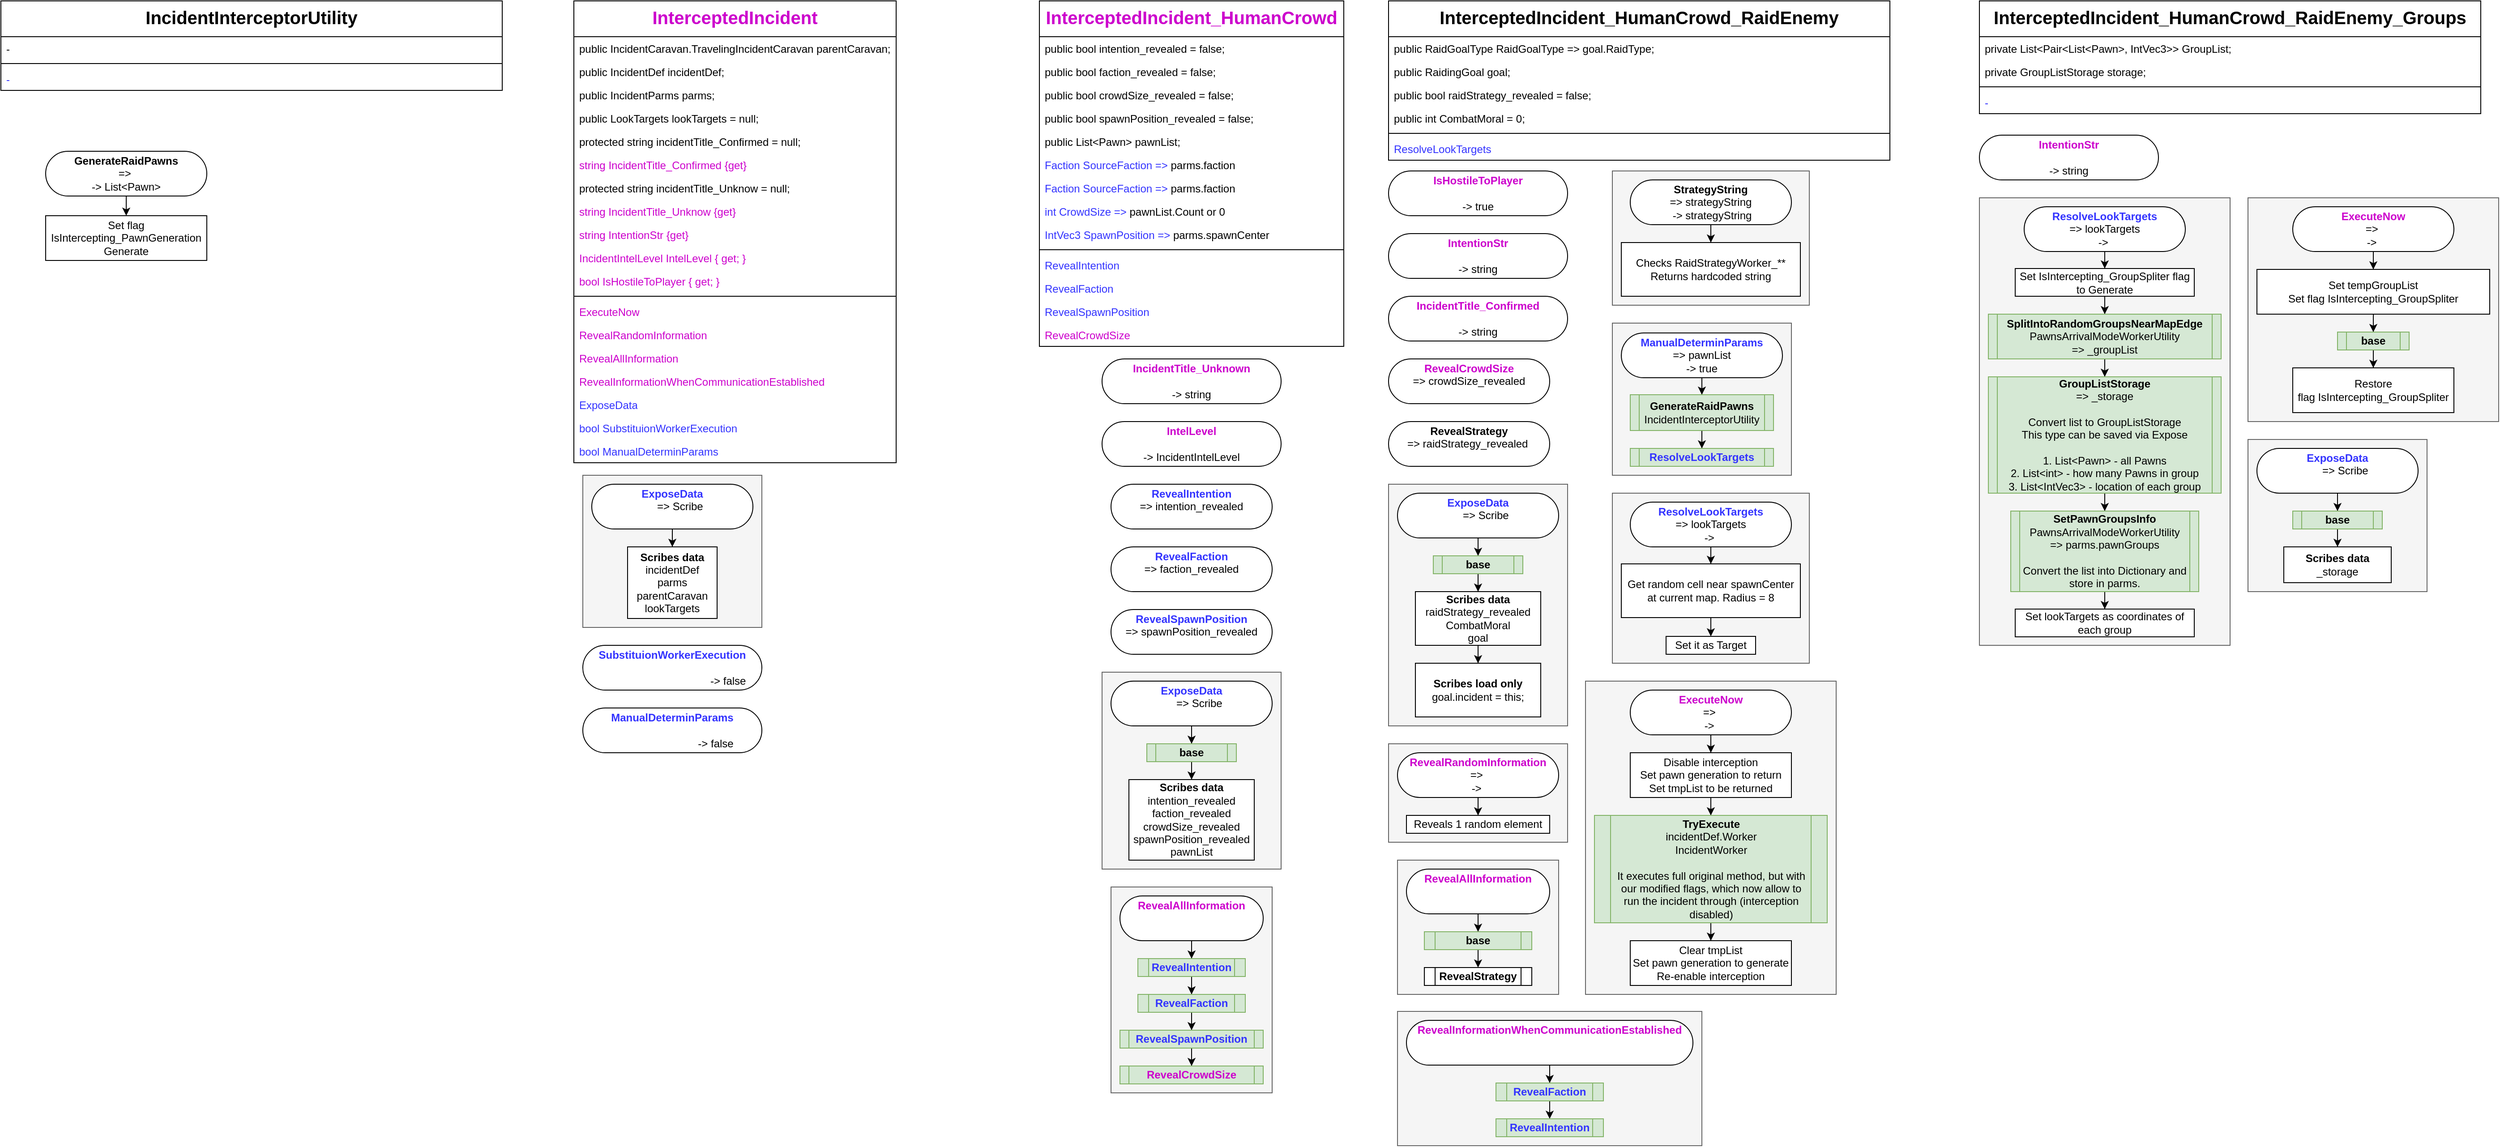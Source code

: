 <mxfile version="28.1.2">
  <diagram name="Page-1" id="zKuUNfn-Iu_5XoZ4ROn6">
    <mxGraphModel dx="1846" dy="614" grid="1" gridSize="10" guides="1" tooltips="1" connect="1" arrows="1" fold="1" page="1" pageScale="1" pageWidth="827" pageHeight="1169" math="0" shadow="0">
      <root>
        <mxCell id="0" />
        <mxCell id="1" parent="0" />
        <mxCell id="EzrxxtAttMFjPRnO19Gg-19" value="&lt;font style=&quot;color: rgb(204, 0, 204); font-size: 20px;&quot;&gt;InterceptedIncident&lt;/font&gt;" style="swimlane;fontStyle=1;align=center;verticalAlign=top;childLayout=stackLayout;horizontal=1;startSize=40;horizontalStack=0;resizeParent=1;resizeParentMax=0;resizeLast=0;collapsible=1;marginBottom=0;whiteSpace=wrap;html=1;rounded=0;swimlaneLine=1;swimlaneFillColor=default;" vertex="1" parent="1">
          <mxGeometry x="40" y="40" width="360" height="516" as="geometry">
            <mxRectangle x="230" y="180" width="100" height="30" as="alternateBounds" />
          </mxGeometry>
        </mxCell>
        <mxCell id="EzrxxtAttMFjPRnO19Gg-122" value="&lt;font style=&quot;color: light-dark(rgb(0, 0, 0), rgb(0, 0, 0));&quot;&gt;public IncidentCaravan.TravelingIncidentCaravan parentCaravan;&lt;/font&gt;" style="text;strokeColor=none;fillColor=none;align=left;verticalAlign=top;spacingLeft=4;spacingRight=4;overflow=hidden;rotatable=0;points=[[0,0.5],[1,0.5]];portConstraint=eastwest;whiteSpace=wrap;html=1;" vertex="1" parent="EzrxxtAttMFjPRnO19Gg-19">
          <mxGeometry y="40" width="360" height="26" as="geometry" />
        </mxCell>
        <mxCell id="EzrxxtAttMFjPRnO19Gg-123" value="&lt;div&gt;&lt;span style=&quot;white-space: normal;&quot;&gt;public IncidentDef incidentDef;&lt;/span&gt;&lt;/div&gt;" style="text;strokeColor=none;fillColor=none;align=left;verticalAlign=top;spacingLeft=4;spacingRight=4;overflow=hidden;rotatable=0;points=[[0,0.5],[1,0.5]];portConstraint=eastwest;whiteSpace=wrap;html=1;" vertex="1" parent="EzrxxtAttMFjPRnO19Gg-19">
          <mxGeometry y="66" width="360" height="26" as="geometry" />
        </mxCell>
        <mxCell id="EzrxxtAttMFjPRnO19Gg-124" value="public IncidentParms parms;" style="text;strokeColor=none;fillColor=none;align=left;verticalAlign=top;spacingLeft=4;spacingRight=4;overflow=hidden;rotatable=0;points=[[0,0.5],[1,0.5]];portConstraint=eastwest;whiteSpace=wrap;html=1;" vertex="1" parent="EzrxxtAttMFjPRnO19Gg-19">
          <mxGeometry y="92" width="360" height="26" as="geometry" />
        </mxCell>
        <mxCell id="EzrxxtAttMFjPRnO19Gg-125" value="public LookTargets lookTargets = null;" style="text;strokeColor=none;fillColor=none;align=left;verticalAlign=top;spacingLeft=4;spacingRight=4;overflow=hidden;rotatable=0;points=[[0,0.5],[1,0.5]];portConstraint=eastwest;whiteSpace=wrap;html=1;" vertex="1" parent="EzrxxtAttMFjPRnO19Gg-19">
          <mxGeometry y="118" width="360" height="26" as="geometry" />
        </mxCell>
        <mxCell id="EzrxxtAttMFjPRnO19Gg-126" value="protected string incidentTitle_Confirmed = null;" style="text;strokeColor=none;fillColor=none;align=left;verticalAlign=top;spacingLeft=4;spacingRight=4;overflow=hidden;rotatable=0;points=[[0,0.5],[1,0.5]];portConstraint=eastwest;whiteSpace=wrap;html=1;" vertex="1" parent="EzrxxtAttMFjPRnO19Gg-19">
          <mxGeometry y="144" width="360" height="26" as="geometry" />
        </mxCell>
        <mxCell id="EzrxxtAttMFjPRnO19Gg-20" value="&lt;font style=&quot;color: rgb(204, 0, 204);&quot;&gt;string &lt;font style=&quot;color: rgb(204, 0, 204);&quot;&gt;IncidentTitle_Confirmed &lt;/font&gt;{get}&lt;/font&gt;" style="text;strokeColor=none;fillColor=none;align=left;verticalAlign=top;spacingLeft=4;spacingRight=4;overflow=hidden;rotatable=0;points=[[0,0.5],[1,0.5]];portConstraint=eastwest;whiteSpace=wrap;html=1;" vertex="1" parent="EzrxxtAttMFjPRnO19Gg-19">
          <mxGeometry y="170" width="360" height="26" as="geometry" />
        </mxCell>
        <mxCell id="EzrxxtAttMFjPRnO19Gg-127" value="protected string incidentTitle_Unknow = null;" style="text;strokeColor=none;fillColor=none;align=left;verticalAlign=top;spacingLeft=4;spacingRight=4;overflow=hidden;rotatable=0;points=[[0,0.5],[1,0.5]];portConstraint=eastwest;whiteSpace=wrap;html=1;" vertex="1" parent="EzrxxtAttMFjPRnO19Gg-19">
          <mxGeometry y="196" width="360" height="26" as="geometry" />
        </mxCell>
        <mxCell id="EzrxxtAttMFjPRnO19Gg-21" value="&lt;font style=&quot;color: rgb(204, 0, 204);&quot;&gt;string IncidentTitle_Unknow {get}&lt;/font&gt;" style="text;strokeColor=none;fillColor=none;align=left;verticalAlign=top;spacingLeft=4;spacingRight=4;overflow=hidden;rotatable=0;points=[[0,0.5],[1,0.5]];portConstraint=eastwest;whiteSpace=wrap;html=1;" vertex="1" parent="EzrxxtAttMFjPRnO19Gg-19">
          <mxGeometry y="222" width="360" height="26" as="geometry" />
        </mxCell>
        <mxCell id="EzrxxtAttMFjPRnO19Gg-43" value="&lt;font style=&quot;color: rgb(204, 0, 204);&quot;&gt;string IntentionStr {get}&lt;/font&gt;" style="text;strokeColor=none;fillColor=none;align=left;verticalAlign=top;spacingLeft=4;spacingRight=4;overflow=hidden;rotatable=0;points=[[0,0.5],[1,0.5]];portConstraint=eastwest;whiteSpace=wrap;html=1;" vertex="1" parent="EzrxxtAttMFjPRnO19Gg-19">
          <mxGeometry y="248" width="360" height="26" as="geometry" />
        </mxCell>
        <mxCell id="EzrxxtAttMFjPRnO19Gg-45" value="&lt;font style=&quot;color: rgb(204, 0, 204);&quot;&gt;IncidentIntelLevel&amp;nbsp;IntelLevel { get; }&lt;/font&gt;" style="text;strokeColor=none;fillColor=none;align=left;verticalAlign=top;spacingLeft=4;spacingRight=4;overflow=hidden;rotatable=0;points=[[0,0.5],[1,0.5]];portConstraint=eastwest;whiteSpace=wrap;html=1;" vertex="1" parent="EzrxxtAttMFjPRnO19Gg-19">
          <mxGeometry y="274" width="360" height="26" as="geometry" />
        </mxCell>
        <mxCell id="EzrxxtAttMFjPRnO19Gg-46" value="&lt;font style=&quot;color: rgb(204, 0, 204);&quot;&gt;bool IsHostileToPlayer { get; }&lt;/font&gt;" style="text;strokeColor=none;fillColor=none;align=left;verticalAlign=top;spacingLeft=4;spacingRight=4;overflow=hidden;rotatable=0;points=[[0,0.5],[1,0.5]];portConstraint=eastwest;whiteSpace=wrap;html=1;" vertex="1" parent="EzrxxtAttMFjPRnO19Gg-19">
          <mxGeometry y="300" width="360" height="26" as="geometry" />
        </mxCell>
        <mxCell id="EzrxxtAttMFjPRnO19Gg-23" value="" style="line;strokeWidth=1;fillColor=none;align=left;verticalAlign=middle;spacingTop=-1;spacingLeft=3;spacingRight=3;rotatable=0;labelPosition=right;points=[];portConstraint=eastwest;strokeColor=inherit;" vertex="1" parent="EzrxxtAttMFjPRnO19Gg-19">
          <mxGeometry y="326" width="360" height="8" as="geometry" />
        </mxCell>
        <mxCell id="EzrxxtAttMFjPRnO19Gg-44" value="&lt;font style=&quot;color: rgb(204, 0, 204);&quot;&gt;ExecuteNow&lt;/font&gt;" style="text;strokeColor=none;fillColor=none;align=left;verticalAlign=top;spacingLeft=4;spacingRight=4;overflow=hidden;rotatable=0;points=[[0,0.5],[1,0.5]];portConstraint=eastwest;whiteSpace=wrap;html=1;" vertex="1" parent="EzrxxtAttMFjPRnO19Gg-19">
          <mxGeometry y="334" width="360" height="26" as="geometry" />
        </mxCell>
        <mxCell id="EzrxxtAttMFjPRnO19Gg-48" value="&lt;font style=&quot;color: rgb(204, 0, 204);&quot;&gt;RevealRandomInformation&lt;/font&gt;" style="text;strokeColor=none;fillColor=none;align=left;verticalAlign=top;spacingLeft=4;spacingRight=4;overflow=hidden;rotatable=0;points=[[0,0.5],[1,0.5]];portConstraint=eastwest;whiteSpace=wrap;html=1;" vertex="1" parent="EzrxxtAttMFjPRnO19Gg-19">
          <mxGeometry y="360" width="360" height="26" as="geometry" />
        </mxCell>
        <mxCell id="EzrxxtAttMFjPRnO19Gg-49" value="&lt;font style=&quot;color: rgb(204, 0, 204);&quot;&gt;RevealAllInformation&lt;/font&gt;" style="text;strokeColor=none;fillColor=none;align=left;verticalAlign=top;spacingLeft=4;spacingRight=4;overflow=hidden;rotatable=0;points=[[0,0.5],[1,0.5]];portConstraint=eastwest;whiteSpace=wrap;html=1;" vertex="1" parent="EzrxxtAttMFjPRnO19Gg-19">
          <mxGeometry y="386" width="360" height="26" as="geometry" />
        </mxCell>
        <mxCell id="EzrxxtAttMFjPRnO19Gg-50" value="&lt;font style=&quot;color: rgb(204, 0, 204);&quot;&gt;RevealInformationWhenCommunicationEstablished&lt;/font&gt;" style="text;strokeColor=none;fillColor=none;align=left;verticalAlign=top;spacingLeft=4;spacingRight=4;overflow=hidden;rotatable=0;points=[[0,0.5],[1,0.5]];portConstraint=eastwest;whiteSpace=wrap;html=1;" vertex="1" parent="EzrxxtAttMFjPRnO19Gg-19">
          <mxGeometry y="412" width="360" height="26" as="geometry" />
        </mxCell>
        <mxCell id="EzrxxtAttMFjPRnO19Gg-51" value="&lt;font style=&quot;color: rgb(51, 51, 255);&quot;&gt;ExposeData&lt;/font&gt;" style="text;strokeColor=none;fillColor=none;align=left;verticalAlign=top;spacingLeft=4;spacingRight=4;overflow=hidden;rotatable=0;points=[[0,0.5],[1,0.5]];portConstraint=eastwest;whiteSpace=wrap;html=1;" vertex="1" parent="EzrxxtAttMFjPRnO19Gg-19">
          <mxGeometry y="438" width="360" height="26" as="geometry" />
        </mxCell>
        <mxCell id="EzrxxtAttMFjPRnO19Gg-24" value="&lt;font style=&quot;color: rgb(51, 51, 255);&quot;&gt;bool SubstituionWorkerExecution&lt;/font&gt;" style="text;strokeColor=none;fillColor=none;align=left;verticalAlign=top;spacingLeft=4;spacingRight=4;overflow=hidden;rotatable=0;points=[[0,0.5],[1,0.5]];portConstraint=eastwest;whiteSpace=wrap;html=1;" vertex="1" parent="EzrxxtAttMFjPRnO19Gg-19">
          <mxGeometry y="464" width="360" height="26" as="geometry" />
        </mxCell>
        <mxCell id="EzrxxtAttMFjPRnO19Gg-47" value="&lt;font style=&quot;color: rgb(51, 51, 255);&quot;&gt;bool ManualDeterminParams&lt;/font&gt;" style="text;strokeColor=none;fillColor=none;align=left;verticalAlign=top;spacingLeft=4;spacingRight=4;overflow=hidden;rotatable=0;points=[[0,0.5],[1,0.5]];portConstraint=eastwest;whiteSpace=wrap;html=1;" vertex="1" parent="EzrxxtAttMFjPRnO19Gg-19">
          <mxGeometry y="490" width="360" height="26" as="geometry" />
        </mxCell>
        <mxCell id="EzrxxtAttMFjPRnO19Gg-56" value="" style="group" vertex="1" connectable="0" parent="1">
          <mxGeometry x="50" y="570" width="200" height="170" as="geometry" />
        </mxCell>
        <mxCell id="EzrxxtAttMFjPRnO19Gg-55" value="" style="rounded=0;whiteSpace=wrap;html=1;fillColor=#f5f5f5;fontColor=#333333;strokeColor=#666666;" vertex="1" parent="EzrxxtAttMFjPRnO19Gg-56">
          <mxGeometry width="200" height="170" as="geometry" />
        </mxCell>
        <mxCell id="EzrxxtAttMFjPRnO19Gg-54" value="" style="edgeStyle=orthogonalEdgeStyle;rounded=0;orthogonalLoop=1;jettySize=auto;html=1;" edge="1" parent="EzrxxtAttMFjPRnO19Gg-56" source="EzrxxtAttMFjPRnO19Gg-52" target="EzrxxtAttMFjPRnO19Gg-53">
          <mxGeometry relative="1" as="geometry" />
        </mxCell>
        <mxCell id="EzrxxtAttMFjPRnO19Gg-52" value="&lt;b&gt;&lt;span style=&quot;color: rgb(51, 51, 255); text-align: left;&quot;&gt;ExposeData&lt;/span&gt;&lt;br&gt;&lt;/b&gt;&lt;div style=&quot;text-align: right;&quot;&gt;&lt;span style=&quot;background-color: transparent;&quot;&gt;=&amp;gt;&amp;nbsp;Scribe&lt;/span&gt;&lt;/div&gt;&lt;div style=&quot;text-align: right;&quot;&gt;&lt;span style=&quot;background-color: transparent;&quot;&gt;&lt;br&gt;&lt;/span&gt;&lt;/div&gt;" style="html=1;dashed=0;whiteSpace=wrap;shape=mxgraph.dfd.start" vertex="1" parent="EzrxxtAttMFjPRnO19Gg-56">
          <mxGeometry x="10" y="10" width="180" height="50" as="geometry" />
        </mxCell>
        <mxCell id="EzrxxtAttMFjPRnO19Gg-53" value="&lt;b&gt;Scribes data&lt;/b&gt;&lt;div&gt;incidentDef&lt;/div&gt;&lt;div&gt;parms&lt;/div&gt;&lt;div&gt;parentCaravan&lt;/div&gt;&lt;div&gt;lookTargets&lt;/div&gt;" style="whiteSpace=wrap;html=1;dashed=0;" vertex="1" parent="EzrxxtAttMFjPRnO19Gg-56">
          <mxGeometry x="50" y="80" width="100" height="80" as="geometry" />
        </mxCell>
        <mxCell id="EzrxxtAttMFjPRnO19Gg-57" value="&lt;span style=&quot;color: rgb(51, 51, 255); text-align: left;&quot;&gt;&lt;b&gt;SubstituionWorkerExecution&lt;/b&gt;&lt;/span&gt;&lt;br&gt;&lt;div style=&quot;text-align: right;&quot;&gt;&lt;br&gt;&lt;/div&gt;&lt;div style=&quot;text-align: right;&quot;&gt;-&amp;gt; false&lt;span style=&quot;background-color: transparent;&quot;&gt;&lt;/span&gt;&lt;/div&gt;" style="html=1;dashed=0;whiteSpace=wrap;shape=mxgraph.dfd.start" vertex="1" parent="1">
          <mxGeometry x="50" y="760" width="200" height="50" as="geometry" />
        </mxCell>
        <mxCell id="EzrxxtAttMFjPRnO19Gg-58" value="&lt;span style=&quot;color: rgb(51, 51, 255); text-align: left;&quot;&gt;&lt;b&gt;ManualDeterminParams&lt;/b&gt;&lt;/span&gt;&lt;br&gt;&lt;div style=&quot;text-align: right;&quot;&gt;&lt;br&gt;&lt;/div&gt;&lt;div style=&quot;text-align: right;&quot;&gt;-&amp;gt; false&lt;span style=&quot;background-color: transparent;&quot;&gt;&lt;/span&gt;&lt;/div&gt;" style="html=1;dashed=0;whiteSpace=wrap;shape=mxgraph.dfd.start" vertex="1" parent="1">
          <mxGeometry x="50" y="830" width="200" height="50" as="geometry" />
        </mxCell>
        <mxCell id="EzrxxtAttMFjPRnO19Gg-60" value="&lt;font style=&quot;color: rgb(204, 0, 204); font-size: 20px;&quot;&gt;InterceptedIncident_HumanCrowd&lt;/font&gt;" style="swimlane;fontStyle=1;align=center;verticalAlign=top;childLayout=stackLayout;horizontal=1;startSize=40;horizontalStack=0;resizeParent=1;resizeParentMax=0;resizeLast=0;collapsible=1;marginBottom=0;whiteSpace=wrap;html=1;rounded=0;swimlaneLine=1;swimlaneFillColor=default;" vertex="1" parent="1">
          <mxGeometry x="560" y="40" width="340" height="386" as="geometry">
            <mxRectangle x="230" y="180" width="100" height="30" as="alternateBounds" />
          </mxGeometry>
        </mxCell>
        <mxCell id="EzrxxtAttMFjPRnO19Gg-128" value="&lt;font style=&quot;color: light-dark(rgb(0, 0, 0), rgb(0, 0, 0));&quot;&gt;public bool intention_revealed = false;&lt;/font&gt;" style="text;strokeColor=none;fillColor=none;align=left;verticalAlign=top;spacingLeft=4;spacingRight=4;overflow=hidden;rotatable=0;points=[[0,0.5],[1,0.5]];portConstraint=eastwest;whiteSpace=wrap;html=1;" vertex="1" parent="EzrxxtAttMFjPRnO19Gg-60">
          <mxGeometry y="40" width="340" height="26" as="geometry" />
        </mxCell>
        <mxCell id="EzrxxtAttMFjPRnO19Gg-129" value="&lt;font style=&quot;color: light-dark(rgb(0, 0, 0), rgb(0, 0, 0));&quot;&gt;public bool faction_revealed = false;&lt;/font&gt;" style="text;strokeColor=none;fillColor=none;align=left;verticalAlign=top;spacingLeft=4;spacingRight=4;overflow=hidden;rotatable=0;points=[[0,0.5],[1,0.5]];portConstraint=eastwest;whiteSpace=wrap;html=1;" vertex="1" parent="EzrxxtAttMFjPRnO19Gg-60">
          <mxGeometry y="66" width="340" height="26" as="geometry" />
        </mxCell>
        <mxCell id="EzrxxtAttMFjPRnO19Gg-131" value="&lt;font style=&quot;color: light-dark(rgb(0, 0, 0), rgb(0, 0, 0));&quot;&gt;public bool crowdSize_revealed = false;&lt;/font&gt;" style="text;strokeColor=none;fillColor=none;align=left;verticalAlign=top;spacingLeft=4;spacingRight=4;overflow=hidden;rotatable=0;points=[[0,0.5],[1,0.5]];portConstraint=eastwest;whiteSpace=wrap;html=1;" vertex="1" parent="EzrxxtAttMFjPRnO19Gg-60">
          <mxGeometry y="92" width="340" height="26" as="geometry" />
        </mxCell>
        <mxCell id="EzrxxtAttMFjPRnO19Gg-132" value="&lt;font style=&quot;color: light-dark(rgb(0, 0, 0), rgb(0, 0, 0));&quot;&gt;public bool spawnPosition_revealed = false;&lt;/font&gt;" style="text;strokeColor=none;fillColor=none;align=left;verticalAlign=top;spacingLeft=4;spacingRight=4;overflow=hidden;rotatable=0;points=[[0,0.5],[1,0.5]];portConstraint=eastwest;whiteSpace=wrap;html=1;" vertex="1" parent="EzrxxtAttMFjPRnO19Gg-60">
          <mxGeometry y="118" width="340" height="26" as="geometry" />
        </mxCell>
        <mxCell id="EzrxxtAttMFjPRnO19Gg-133" value="&lt;font style=&quot;color: light-dark(rgb(0, 0, 0), rgb(0, 0, 0));&quot;&gt;public List&amp;lt;Pawn&amp;gt; pawnList;&lt;/font&gt;" style="text;strokeColor=none;fillColor=none;align=left;verticalAlign=top;spacingLeft=4;spacingRight=4;overflow=hidden;rotatable=0;points=[[0,0.5],[1,0.5]];portConstraint=eastwest;whiteSpace=wrap;html=1;" vertex="1" parent="EzrxxtAttMFjPRnO19Gg-60">
          <mxGeometry y="144" width="340" height="26" as="geometry" />
        </mxCell>
        <mxCell id="EzrxxtAttMFjPRnO19Gg-130" value="&lt;font style=&quot;color: rgb(51, 51, 255);&quot;&gt;Faction&amp;nbsp;SourceFaction =&amp;gt;&amp;nbsp;&lt;/font&gt;&lt;span style=&quot;text-align: right;&quot;&gt;parms.faction&lt;/span&gt;" style="text;strokeColor=none;fillColor=none;align=left;verticalAlign=top;spacingLeft=4;spacingRight=4;overflow=hidden;rotatable=0;points=[[0,0.5],[1,0.5]];portConstraint=eastwest;whiteSpace=wrap;html=1;" vertex="1" parent="EzrxxtAttMFjPRnO19Gg-60">
          <mxGeometry y="170" width="340" height="26" as="geometry" />
        </mxCell>
        <mxCell id="EzrxxtAttMFjPRnO19Gg-61" value="&lt;font style=&quot;color: rgb(51, 51, 255);&quot;&gt;Faction&amp;nbsp;SourceFaction =&amp;gt;&amp;nbsp;&lt;/font&gt;&lt;span style=&quot;text-align: right;&quot;&gt;parms.faction&lt;/span&gt;" style="text;strokeColor=none;fillColor=none;align=left;verticalAlign=top;spacingLeft=4;spacingRight=4;overflow=hidden;rotatable=0;points=[[0,0.5],[1,0.5]];portConstraint=eastwest;whiteSpace=wrap;html=1;" vertex="1" parent="EzrxxtAttMFjPRnO19Gg-60">
          <mxGeometry y="196" width="340" height="26" as="geometry" />
        </mxCell>
        <mxCell id="EzrxxtAttMFjPRnO19Gg-62" value="&lt;font style=&quot;color: rgb(51, 51, 255);&quot;&gt;int&amp;nbsp;CrowdSize =&amp;gt;&amp;nbsp;&lt;/font&gt;&lt;span style=&quot;text-align: right;&quot;&gt;pawnList.Count or 0&lt;/span&gt;" style="text;strokeColor=none;fillColor=none;align=left;verticalAlign=top;spacingLeft=4;spacingRight=4;overflow=hidden;rotatable=0;points=[[0,0.5],[1,0.5]];portConstraint=eastwest;whiteSpace=wrap;html=1;" vertex="1" parent="EzrxxtAttMFjPRnO19Gg-60">
          <mxGeometry y="222" width="340" height="26" as="geometry" />
        </mxCell>
        <mxCell id="EzrxxtAttMFjPRnO19Gg-77" value="&lt;font style=&quot;color: rgb(51, 51, 255);&quot;&gt;IntVec3&amp;nbsp;SpawnPosition =&amp;gt;&amp;nbsp;&lt;/font&gt;&lt;span style=&quot;text-align: right;&quot;&gt;parms.spawnCenter&lt;/span&gt;" style="text;strokeColor=none;fillColor=none;align=left;verticalAlign=top;spacingLeft=4;spacingRight=4;overflow=hidden;rotatable=0;points=[[0,0.5],[1,0.5]];portConstraint=east;whiteSpace=wrap;html=1;" vertex="1" parent="EzrxxtAttMFjPRnO19Gg-60">
          <mxGeometry y="248" width="340" height="26" as="geometry" />
        </mxCell>
        <mxCell id="EzrxxtAttMFjPRnO19Gg-67" value="" style="line;strokeWidth=1;fillColor=none;align=left;verticalAlign=middle;spacingTop=-1;spacingLeft=3;spacingRight=3;rotatable=0;labelPosition=right;points=[];portConstraint=eastwest;strokeColor=inherit;" vertex="1" parent="EzrxxtAttMFjPRnO19Gg-60">
          <mxGeometry y="274" width="340" height="8" as="geometry" />
        </mxCell>
        <mxCell id="EzrxxtAttMFjPRnO19Gg-68" value="&lt;font style=&quot;color: rgb(51, 51, 255);&quot;&gt;RevealIntention&lt;/font&gt;" style="text;strokeColor=none;fillColor=none;align=left;verticalAlign=top;spacingLeft=4;spacingRight=4;overflow=hidden;rotatable=0;points=[[0,0.5],[1,0.5]];portConstraint=eastwest;whiteSpace=wrap;html=1;" vertex="1" parent="EzrxxtAttMFjPRnO19Gg-60">
          <mxGeometry y="282" width="340" height="26" as="geometry" />
        </mxCell>
        <mxCell id="EzrxxtAttMFjPRnO19Gg-96" value="&lt;span style=&quot;color: rgb(51, 51, 255); text-align: center;&quot;&gt;RevealFaction&lt;/span&gt;" style="text;strokeColor=none;fillColor=none;align=left;verticalAlign=top;spacingLeft=4;spacingRight=4;overflow=hidden;rotatable=0;points=[[0,0.5],[1,0.5]];portConstraint=eastwest;whiteSpace=wrap;html=1;" vertex="1" parent="EzrxxtAttMFjPRnO19Gg-60">
          <mxGeometry y="308" width="340" height="26" as="geometry" />
        </mxCell>
        <mxCell id="EzrxxtAttMFjPRnO19Gg-97" value="&lt;font style=&quot;text-align: center;&quot; color=&quot;#3333ff&quot;&gt;RevealSpawnPosition&lt;/font&gt;" style="text;strokeColor=none;fillColor=none;align=left;verticalAlign=top;spacingLeft=4;spacingRight=4;overflow=hidden;rotatable=0;points=[[0,0.5],[1,0.5]];portConstraint=eastwest;whiteSpace=wrap;html=1;" vertex="1" parent="EzrxxtAttMFjPRnO19Gg-60">
          <mxGeometry y="334" width="340" height="26" as="geometry" />
        </mxCell>
        <mxCell id="EzrxxtAttMFjPRnO19Gg-98" value="&lt;font style=&quot;color: rgb(204, 0, 204);&quot;&gt;RevealCrowdSize&lt;/font&gt;" style="text;strokeColor=none;fillColor=none;align=left;verticalAlign=top;spacingLeft=4;spacingRight=4;overflow=hidden;rotatable=0;points=[[0,0.5],[1,0.5]];portConstraint=eastwest;whiteSpace=wrap;html=1;" vertex="1" parent="EzrxxtAttMFjPRnO19Gg-60">
          <mxGeometry y="360" width="340" height="26" as="geometry" />
        </mxCell>
        <mxCell id="EzrxxtAttMFjPRnO19Gg-79" value="&lt;div style=&quot;&quot;&gt;&lt;span style=&quot;&quot;&gt;&lt;font style=&quot;color: rgb(204, 0, 204);&quot;&gt;&lt;b&gt;IncidentTitle_Unknown&lt;/b&gt;&lt;/font&gt;&lt;/span&gt;&lt;/div&gt;&lt;div style=&quot;&quot;&gt;&lt;span style=&quot;color: rgb(51, 51, 255);&quot;&gt;&lt;b&gt;&lt;br&gt;&lt;/b&gt;&lt;/span&gt;&lt;/div&gt;&lt;div style=&quot;&quot;&gt;-&amp;gt; string&lt;span style=&quot;background-color: transparent;&quot;&gt;&lt;/span&gt;&lt;/div&gt;" style="html=1;dashed=0;whiteSpace=wrap;shape=mxgraph.dfd.start;align=center;" vertex="1" parent="1">
          <mxGeometry x="630" y="440" width="200" height="50" as="geometry" />
        </mxCell>
        <mxCell id="EzrxxtAttMFjPRnO19Gg-80" value="&lt;div style=&quot;&quot;&gt;&lt;font color=&quot;#cc00cc&quot;&gt;&lt;b&gt;IntelLevel&lt;/b&gt;&lt;/font&gt;&lt;/div&gt;&lt;div style=&quot;&quot;&gt;&lt;span style=&quot;color: rgb(51, 51, 255);&quot;&gt;&lt;b&gt;&lt;br&gt;&lt;/b&gt;&lt;/span&gt;&lt;/div&gt;&lt;div style=&quot;&quot;&gt;-&amp;gt; IncidentIntelLevel&lt;span style=&quot;background-color: transparent;&quot;&gt;&lt;/span&gt;&lt;/div&gt;" style="html=1;dashed=0;whiteSpace=wrap;shape=mxgraph.dfd.start;align=center;" vertex="1" parent="1">
          <mxGeometry x="630" y="510" width="200" height="50" as="geometry" />
        </mxCell>
        <mxCell id="EzrxxtAttMFjPRnO19Gg-89" value="" style="group" vertex="1" connectable="0" parent="1">
          <mxGeometry x="630" y="790" width="200" height="220" as="geometry" />
        </mxCell>
        <mxCell id="EzrxxtAttMFjPRnO19Gg-82" value="" style="rounded=0;whiteSpace=wrap;html=1;fillColor=#f5f5f5;fontColor=#333333;strokeColor=#666666;" vertex="1" parent="EzrxxtAttMFjPRnO19Gg-89">
          <mxGeometry width="200" height="220" as="geometry" />
        </mxCell>
        <mxCell id="EzrxxtAttMFjPRnO19Gg-87" style="edgeStyle=orthogonalEdgeStyle;rounded=0;orthogonalLoop=1;jettySize=auto;html=1;exitX=0.5;exitY=0.5;exitDx=0;exitDy=25;exitPerimeter=0;" edge="1" parent="EzrxxtAttMFjPRnO19Gg-89" source="EzrxxtAttMFjPRnO19Gg-84" target="EzrxxtAttMFjPRnO19Gg-86">
          <mxGeometry relative="1" as="geometry" />
        </mxCell>
        <mxCell id="EzrxxtAttMFjPRnO19Gg-84" value="&lt;b&gt;&lt;span style=&quot;color: rgb(51, 51, 255); text-align: left;&quot;&gt;ExposeData&lt;/span&gt;&lt;br&gt;&lt;/b&gt;&lt;div style=&quot;text-align: right;&quot;&gt;&lt;span style=&quot;background-color: transparent;&quot;&gt;=&amp;gt;&amp;nbsp;Scribe&lt;/span&gt;&lt;/div&gt;&lt;div style=&quot;text-align: right;&quot;&gt;&lt;span style=&quot;background-color: transparent;&quot;&gt;&lt;br&gt;&lt;/span&gt;&lt;/div&gt;" style="html=1;dashed=0;whiteSpace=wrap;shape=mxgraph.dfd.start" vertex="1" parent="EzrxxtAttMFjPRnO19Gg-89">
          <mxGeometry x="10" y="10" width="180" height="50" as="geometry" />
        </mxCell>
        <mxCell id="EzrxxtAttMFjPRnO19Gg-85" value="&lt;b&gt;Scribes data&lt;/b&gt;&lt;div&gt;intention_revealed&lt;/div&gt;&lt;div&gt;faction_revealed&lt;/div&gt;&lt;div&gt;crowdSize_revealed&lt;/div&gt;&lt;div&gt;spawnPosition_revealed&lt;/div&gt;&lt;div&gt;pawnList&lt;/div&gt;" style="whiteSpace=wrap;html=1;dashed=0;" vertex="1" parent="EzrxxtAttMFjPRnO19Gg-89">
          <mxGeometry x="30" y="120" width="140" height="90" as="geometry" />
        </mxCell>
        <mxCell id="EzrxxtAttMFjPRnO19Gg-88" style="edgeStyle=orthogonalEdgeStyle;rounded=0;orthogonalLoop=1;jettySize=auto;html=1;exitX=0.5;exitY=1;exitDx=0;exitDy=0;" edge="1" parent="EzrxxtAttMFjPRnO19Gg-89" source="EzrxxtAttMFjPRnO19Gg-86" target="EzrxxtAttMFjPRnO19Gg-85">
          <mxGeometry relative="1" as="geometry" />
        </mxCell>
        <mxCell id="EzrxxtAttMFjPRnO19Gg-86" value="&lt;b&gt;base&lt;/b&gt;" style="shape=process;whiteSpace=wrap;html=1;backgroundOutline=1;fillColor=#d5e8d4;strokeColor=#82b366;size=0.1;" vertex="1" parent="EzrxxtAttMFjPRnO19Gg-89">
          <mxGeometry x="50" y="80" width="100" height="20" as="geometry" />
        </mxCell>
        <mxCell id="EzrxxtAttMFjPRnO19Gg-92" value="&lt;font color=&quot;#3333ff&quot;&gt;&lt;b&gt;RevealIntention&lt;/b&gt;&lt;/font&gt;&lt;br&gt;&lt;div style=&quot;&quot;&gt;&lt;span style=&quot;background-color: transparent;&quot;&gt;=&amp;gt;&amp;nbsp;&lt;/span&gt;&lt;span style=&quot;background-color: transparent;&quot;&gt;intention_revealed&lt;/span&gt;&lt;/div&gt;&lt;div style=&quot;&quot;&gt;&lt;br&gt;&lt;/div&gt;" style="html=1;dashed=0;whiteSpace=wrap;shape=mxgraph.dfd.start;align=center;" vertex="1" parent="1">
          <mxGeometry x="640" y="580" width="180" height="50" as="geometry" />
        </mxCell>
        <mxCell id="EzrxxtAttMFjPRnO19Gg-93" value="&lt;font color=&quot;#3333ff&quot;&gt;&lt;b&gt;RevealFaction&lt;/b&gt;&lt;/font&gt;&lt;br&gt;&lt;div style=&quot;&quot;&gt;&lt;span style=&quot;background-color: transparent;&quot;&gt;=&amp;gt;&amp;nbsp;&lt;/span&gt;&lt;span style=&quot;background-color: transparent;&quot;&gt;faction_revealed&lt;/span&gt;&lt;/div&gt;&lt;div style=&quot;&quot;&gt;&lt;br&gt;&lt;/div&gt;" style="html=1;dashed=0;whiteSpace=wrap;shape=mxgraph.dfd.start;align=center;" vertex="1" parent="1">
          <mxGeometry x="640" y="650" width="180" height="50" as="geometry" />
        </mxCell>
        <mxCell id="EzrxxtAttMFjPRnO19Gg-94" value="&lt;font color=&quot;#3333ff&quot;&gt;&lt;b&gt;RevealSpawnPosition&lt;/b&gt;&lt;/font&gt;&lt;br&gt;&lt;div style=&quot;&quot;&gt;&lt;span style=&quot;background-color: transparent;&quot;&gt;=&amp;gt;&amp;nbsp;&lt;/span&gt;&lt;span style=&quot;background-color: transparent;&quot;&gt;spawnPosition_revealed&lt;/span&gt;&lt;/div&gt;&lt;div style=&quot;&quot;&gt;&lt;br&gt;&lt;/div&gt;" style="html=1;dashed=0;whiteSpace=wrap;shape=mxgraph.dfd.start;align=center;" vertex="1" parent="1">
          <mxGeometry x="640" y="720" width="180" height="50" as="geometry" />
        </mxCell>
        <mxCell id="EzrxxtAttMFjPRnO19Gg-109" value="" style="group" vertex="1" connectable="0" parent="1">
          <mxGeometry x="640" y="1030" width="180" height="230" as="geometry" />
        </mxCell>
        <mxCell id="EzrxxtAttMFjPRnO19Gg-108" value="" style="rounded=0;whiteSpace=wrap;html=1;fillColor=#f5f5f5;fontColor=#333333;strokeColor=#666666;" vertex="1" parent="EzrxxtAttMFjPRnO19Gg-109">
          <mxGeometry width="180" height="230" as="geometry" />
        </mxCell>
        <mxCell id="EzrxxtAttMFjPRnO19Gg-104" style="edgeStyle=orthogonalEdgeStyle;rounded=0;orthogonalLoop=1;jettySize=auto;html=1;exitX=0.5;exitY=0.5;exitDx=0;exitDy=25;exitPerimeter=0;" edge="1" parent="EzrxxtAttMFjPRnO19Gg-109" source="EzrxxtAttMFjPRnO19Gg-99" target="EzrxxtAttMFjPRnO19Gg-100">
          <mxGeometry relative="1" as="geometry" />
        </mxCell>
        <mxCell id="EzrxxtAttMFjPRnO19Gg-99" value="&lt;div style=&quot;text-align: left;&quot;&gt;&lt;font color=&quot;#cc00cc&quot;&gt;&lt;b&gt;RevealAllInformation&lt;/b&gt;&lt;/font&gt;&lt;/div&gt;&lt;div style=&quot;text-align: right;&quot;&gt;&lt;span style=&quot;color: rgb(51, 51, 255); text-align: left;&quot;&gt;&lt;b&gt;&lt;br&gt;&lt;/b&gt;&lt;/span&gt;&lt;/div&gt;&lt;div style=&quot;text-align: right;&quot;&gt;&lt;br&gt;&lt;/div&gt;" style="html=1;dashed=0;whiteSpace=wrap;shape=mxgraph.dfd.start" vertex="1" parent="EzrxxtAttMFjPRnO19Gg-109">
          <mxGeometry x="10" y="10" width="160" height="50" as="geometry" />
        </mxCell>
        <mxCell id="EzrxxtAttMFjPRnO19Gg-105" style="edgeStyle=orthogonalEdgeStyle;rounded=0;orthogonalLoop=1;jettySize=auto;html=1;exitX=0.5;exitY=1;exitDx=0;exitDy=0;" edge="1" parent="EzrxxtAttMFjPRnO19Gg-109" source="EzrxxtAttMFjPRnO19Gg-100" target="EzrxxtAttMFjPRnO19Gg-101">
          <mxGeometry relative="1" as="geometry" />
        </mxCell>
        <mxCell id="EzrxxtAttMFjPRnO19Gg-100" value="&lt;b style=&quot;color: rgb(51, 51, 255);&quot;&gt;RevealIntention&lt;/b&gt;" style="shape=process;whiteSpace=wrap;html=1;backgroundOutline=1;size=0.1;fillColor=#d5e8d4;strokeColor=#82b366;" vertex="1" parent="EzrxxtAttMFjPRnO19Gg-109">
          <mxGeometry x="30" y="80" width="120" height="20" as="geometry" />
        </mxCell>
        <mxCell id="EzrxxtAttMFjPRnO19Gg-106" style="edgeStyle=orthogonalEdgeStyle;rounded=0;orthogonalLoop=1;jettySize=auto;html=1;exitX=0.5;exitY=1;exitDx=0;exitDy=0;" edge="1" parent="EzrxxtAttMFjPRnO19Gg-109" source="EzrxxtAttMFjPRnO19Gg-101" target="EzrxxtAttMFjPRnO19Gg-102">
          <mxGeometry relative="1" as="geometry" />
        </mxCell>
        <mxCell id="EzrxxtAttMFjPRnO19Gg-101" value="&lt;b&gt;&lt;font style=&quot;color: rgb(51, 51, 255);&quot;&gt;RevealFaction&lt;/font&gt;&lt;/b&gt;" style="shape=process;whiteSpace=wrap;html=1;backgroundOutline=1;size=0.1;fillColor=#d5e8d4;strokeColor=#82b366;" vertex="1" parent="EzrxxtAttMFjPRnO19Gg-109">
          <mxGeometry x="30" y="120" width="120" height="20" as="geometry" />
        </mxCell>
        <mxCell id="EzrxxtAttMFjPRnO19Gg-107" style="edgeStyle=orthogonalEdgeStyle;rounded=0;orthogonalLoop=1;jettySize=auto;html=1;exitX=0.5;exitY=1;exitDx=0;exitDy=0;" edge="1" parent="EzrxxtAttMFjPRnO19Gg-109" source="EzrxxtAttMFjPRnO19Gg-102" target="EzrxxtAttMFjPRnO19Gg-103">
          <mxGeometry relative="1" as="geometry" />
        </mxCell>
        <mxCell id="EzrxxtAttMFjPRnO19Gg-102" value="&lt;b&gt;&lt;font style=&quot;color: rgb(51, 51, 255);&quot;&gt;RevealSpawnPosition&lt;/font&gt;&lt;/b&gt;" style="shape=process;whiteSpace=wrap;html=1;backgroundOutline=1;size=0.062;fillColor=#d5e8d4;strokeColor=#82b366;" vertex="1" parent="EzrxxtAttMFjPRnO19Gg-109">
          <mxGeometry x="10" y="160" width="160" height="20" as="geometry" />
        </mxCell>
        <mxCell id="EzrxxtAttMFjPRnO19Gg-103" value="&lt;b style=&quot;&quot;&gt;&lt;font style=&quot;color: rgb(204, 0, 204);&quot;&gt;RevealCrowdSize&lt;/font&gt;&lt;/b&gt;" style="shape=process;whiteSpace=wrap;html=1;backgroundOutline=1;size=0.062;fillColor=#d5e8d4;strokeColor=#82b366;" vertex="1" parent="EzrxxtAttMFjPRnO19Gg-109">
          <mxGeometry x="10" y="200" width="160" height="20" as="geometry" />
        </mxCell>
        <mxCell id="EzrxxtAttMFjPRnO19Gg-112" value="&lt;font style=&quot;color: light-dark(rgb(0, 0, 0), rgb(0, 0, 0)); font-size: 20px;&quot;&gt;InterceptedIncident_HumanCrowd_RaidEnemy&lt;/font&gt;" style="swimlane;fontStyle=1;align=center;verticalAlign=top;childLayout=stackLayout;horizontal=1;startSize=40;horizontalStack=0;resizeParent=1;resizeParentMax=0;resizeLast=0;collapsible=1;marginBottom=0;whiteSpace=wrap;html=1;rounded=0;swimlaneLine=1;swimlaneFillColor=default;" vertex="1" parent="1">
          <mxGeometry x="950" y="40" width="560" height="178" as="geometry">
            <mxRectangle x="230" y="180" width="100" height="30" as="alternateBounds" />
          </mxGeometry>
        </mxCell>
        <mxCell id="EzrxxtAttMFjPRnO19Gg-113" value="&lt;font style=&quot;background-color: light-dark(#ffffff, var(--ge-dark-color, #121212));&quot;&gt;public RaidGoalType RaidGoalType =&amp;gt; goal.RaidType;&lt;/font&gt;" style="text;strokeColor=none;fillColor=none;align=left;verticalAlign=top;spacingLeft=4;spacingRight=4;overflow=hidden;rotatable=0;points=[[0,0.5],[1,0.5]];portConstraint=eastwest;whiteSpace=wrap;html=1;" vertex="1" parent="EzrxxtAttMFjPRnO19Gg-112">
          <mxGeometry y="40" width="560" height="26" as="geometry" />
        </mxCell>
        <mxCell id="EzrxxtAttMFjPRnO19Gg-134" value="&lt;font style=&quot;background-color: light-dark(#ffffff, var(--ge-dark-color, #121212));&quot;&gt;public RaidingGoal goal;&lt;/font&gt;" style="text;strokeColor=none;fillColor=none;align=left;verticalAlign=top;spacingLeft=4;spacingRight=4;overflow=hidden;rotatable=0;points=[[0,0.5],[1,0.5]];portConstraint=eastwest;whiteSpace=wrap;html=1;" vertex="1" parent="EzrxxtAttMFjPRnO19Gg-112">
          <mxGeometry y="66" width="560" height="26" as="geometry" />
        </mxCell>
        <mxCell id="EzrxxtAttMFjPRnO19Gg-140" value="&lt;font style=&quot;background-color: light-dark(#ffffff, var(--ge-dark-color, #121212));&quot;&gt;public bool raidStrategy_revealed = false;&lt;/font&gt;" style="text;strokeColor=none;fillColor=none;align=left;verticalAlign=top;spacingLeft=4;spacingRight=4;overflow=hidden;rotatable=0;points=[[0,0.5],[1,0.5]];portConstraint=eastwest;whiteSpace=wrap;html=1;" vertex="1" parent="EzrxxtAttMFjPRnO19Gg-112">
          <mxGeometry y="92" width="560" height="26" as="geometry" />
        </mxCell>
        <mxCell id="EzrxxtAttMFjPRnO19Gg-139" value="&lt;font style=&quot;background-color: light-dark(#ffffff, var(--ge-dark-color, #121212));&quot;&gt;public int CombatMoral = 0;&lt;/font&gt;" style="text;strokeColor=none;fillColor=none;align=left;verticalAlign=top;spacingLeft=4;spacingRight=4;overflow=hidden;rotatable=0;points=[[0,0.5],[1,0.5]];portConstraint=eastwest;whiteSpace=wrap;html=1;" vertex="1" parent="EzrxxtAttMFjPRnO19Gg-112">
          <mxGeometry y="118" width="560" height="26" as="geometry" />
        </mxCell>
        <mxCell id="EzrxxtAttMFjPRnO19Gg-116" value="" style="line;strokeWidth=1;fillColor=none;align=left;verticalAlign=middle;spacingTop=-1;spacingLeft=3;spacingRight=3;rotatable=0;labelPosition=right;points=[];portConstraint=eastwest;strokeColor=inherit;" vertex="1" parent="EzrxxtAttMFjPRnO19Gg-112">
          <mxGeometry y="144" width="560" height="8" as="geometry" />
        </mxCell>
        <mxCell id="EzrxxtAttMFjPRnO19Gg-120" value="&lt;font style=&quot;color: rgb(51, 51, 255);&quot;&gt;ResolveLookTargets&lt;/font&gt;" style="text;strokeColor=none;fillColor=none;align=left;verticalAlign=top;spacingLeft=4;spacingRight=4;overflow=hidden;rotatable=0;points=[[0,0.5],[1,0.5]];portConstraint=eastwest;whiteSpace=wrap;html=1;" vertex="1" parent="EzrxxtAttMFjPRnO19Gg-112">
          <mxGeometry y="152" width="560" height="26" as="geometry" />
        </mxCell>
        <mxCell id="EzrxxtAttMFjPRnO19Gg-136" value="&lt;div style=&quot;&quot;&gt;&lt;span style=&quot;background-color: rgb(255, 255, 255);&quot;&gt;&lt;b&gt;&lt;font style=&quot;color: rgb(204, 0, 204);&quot;&gt;IsHostileToPlayer&lt;/font&gt;&lt;/b&gt;&lt;/span&gt;&lt;/div&gt;&lt;div style=&quot;&quot;&gt;&lt;span style=&quot;color: rgb(51, 51, 255);&quot;&gt;&lt;b&gt;&lt;br&gt;&lt;/b&gt;&lt;/span&gt;&lt;/div&gt;&lt;div style=&quot;&quot;&gt;-&amp;gt; true&lt;span style=&quot;background-color: transparent;&quot;&gt;&lt;/span&gt;&lt;/div&gt;" style="html=1;dashed=0;whiteSpace=wrap;shape=mxgraph.dfd.start;align=center;" vertex="1" parent="1">
          <mxGeometry x="950" y="230" width="200" height="50" as="geometry" />
        </mxCell>
        <mxCell id="EzrxxtAttMFjPRnO19Gg-137" value="&lt;div style=&quot;&quot;&gt;&lt;font color=&quot;#cc00cc&quot;&gt;&lt;b&gt;IntentionStr&lt;/b&gt;&lt;/font&gt;&lt;/div&gt;&lt;div style=&quot;&quot;&gt;&lt;span style=&quot;color: rgb(51, 51, 255);&quot;&gt;&lt;b&gt;&lt;br&gt;&lt;/b&gt;&lt;/span&gt;&lt;/div&gt;&lt;div style=&quot;&quot;&gt;-&amp;gt; string&lt;span style=&quot;background-color: transparent;&quot;&gt;&lt;/span&gt;&lt;/div&gt;" style="html=1;dashed=0;whiteSpace=wrap;shape=mxgraph.dfd.start;align=center;" vertex="1" parent="1">
          <mxGeometry x="950" y="300" width="200" height="50" as="geometry" />
        </mxCell>
        <mxCell id="EzrxxtAttMFjPRnO19Gg-141" value="&lt;div style=&quot;&quot;&gt;&lt;font color=&quot;#cc00cc&quot;&gt;&lt;b&gt;IncidentTitle_Confirmed&lt;/b&gt;&lt;/font&gt;&lt;/div&gt;&lt;div style=&quot;&quot;&gt;&lt;span style=&quot;color: rgb(51, 51, 255);&quot;&gt;&lt;b&gt;&lt;br&gt;&lt;/b&gt;&lt;/span&gt;&lt;/div&gt;&lt;div style=&quot;&quot;&gt;-&amp;gt; string&lt;span style=&quot;background-color: transparent;&quot;&gt;&lt;/span&gt;&lt;/div&gt;" style="html=1;dashed=0;whiteSpace=wrap;shape=mxgraph.dfd.start;align=center;" vertex="1" parent="1">
          <mxGeometry x="950" y="370" width="200" height="50" as="geometry" />
        </mxCell>
        <mxCell id="EzrxxtAttMFjPRnO19Gg-160" value="" style="group;align=center;" vertex="1" connectable="0" parent="1">
          <mxGeometry x="1200" y="230" width="220" height="150" as="geometry" />
        </mxCell>
        <mxCell id="EzrxxtAttMFjPRnO19Gg-159" value="" style="rounded=0;whiteSpace=wrap;html=1;fillColor=#f5f5f5;fontColor=#333333;strokeColor=#666666;" vertex="1" parent="EzrxxtAttMFjPRnO19Gg-160">
          <mxGeometry width="220" height="150" as="geometry" />
        </mxCell>
        <mxCell id="EzrxxtAttMFjPRnO19Gg-144" value="" style="edgeStyle=orthogonalEdgeStyle;rounded=0;orthogonalLoop=1;jettySize=auto;html=1;" edge="1" parent="EzrxxtAttMFjPRnO19Gg-160" source="EzrxxtAttMFjPRnO19Gg-142" target="EzrxxtAttMFjPRnO19Gg-143">
          <mxGeometry relative="1" as="geometry" />
        </mxCell>
        <mxCell id="EzrxxtAttMFjPRnO19Gg-142" value="&lt;b&gt;StrategyString&lt;/b&gt;&lt;br&gt;&lt;div style=&quot;text-align: right;&quot;&gt;&lt;span style=&quot;background-color: transparent;&quot;&gt;=&amp;gt;&amp;nbsp;&lt;/span&gt;&lt;span style=&quot;background-color: transparent;&quot;&gt;strategyString&lt;/span&gt;&lt;/div&gt;&lt;div style=&quot;text-align: right;&quot;&gt;-&amp;gt; strategyString&lt;span style=&quot;background-color: transparent;&quot;&gt;&lt;/span&gt;&lt;/div&gt;" style="html=1;dashed=0;whiteSpace=wrap;shape=mxgraph.dfd.start" vertex="1" parent="EzrxxtAttMFjPRnO19Gg-160">
          <mxGeometry x="20" y="10" width="180" height="50" as="geometry" />
        </mxCell>
        <mxCell id="EzrxxtAttMFjPRnO19Gg-143" value="Checks&amp;nbsp;RaidStrategyWorker_**&lt;div&gt;Returns hardcoded string&lt;/div&gt;" style="whiteSpace=wrap;html=1;dashed=0;" vertex="1" parent="EzrxxtAttMFjPRnO19Gg-160">
          <mxGeometry x="10" y="80" width="200" height="60" as="geometry" />
        </mxCell>
        <mxCell id="EzrxxtAttMFjPRnO19Gg-161" value="&lt;b style=&quot;&quot;&gt;&lt;font&gt;RevealStrategy&lt;/font&gt;&lt;/b&gt;&lt;br&gt;&lt;div style=&quot;text-align: center;&quot;&gt;&lt;span style=&quot;background-color: transparent;&quot;&gt;=&amp;gt;&amp;nbsp;&lt;/span&gt;&lt;span style=&quot;background-color: rgb(255, 255, 255); text-align: left; color: light-dark(rgb(0, 0, 0), rgb(255, 255, 255));&quot;&gt;raidStrategy_revealed&lt;/span&gt;&lt;span style=&quot;background-color: rgb(255, 255, 255); text-align: left; color: light-dark(rgb(0, 0, 0), rgb(255, 255, 255));&quot;&gt;&amp;nbsp;&lt;/span&gt;&lt;/div&gt;&lt;div style=&quot;text-align: right;&quot;&gt;&lt;br&gt;&lt;/div&gt;" style="html=1;dashed=0;whiteSpace=wrap;shape=mxgraph.dfd.start" vertex="1" parent="1">
          <mxGeometry x="950" y="510" width="180" height="50" as="geometry" />
        </mxCell>
        <mxCell id="EzrxxtAttMFjPRnO19Gg-162" value="&lt;b style=&quot;&quot;&gt;&lt;font style=&quot;color: rgb(204, 0, 204);&quot;&gt;RevealCrowdSize&lt;/font&gt;&lt;/b&gt;&lt;br&gt;&lt;div style=&quot;&quot;&gt;&lt;span style=&quot;background-color: transparent;&quot;&gt;=&amp;gt;&amp;nbsp;&lt;/span&gt;&lt;span style=&quot;background-color: transparent;&quot;&gt;crowdSize_revealed&lt;/span&gt;&lt;/div&gt;&lt;div style=&quot;&quot;&gt;&lt;br&gt;&lt;/div&gt;" style="html=1;dashed=0;whiteSpace=wrap;shape=mxgraph.dfd.start;align=center;" vertex="1" parent="1">
          <mxGeometry x="950" y="440" width="180" height="50" as="geometry" />
        </mxCell>
        <mxCell id="EzrxxtAttMFjPRnO19Gg-172" value="" style="group;fillColor=#d5e8d4;strokeColor=#82b366;" vertex="1" connectable="0" parent="1">
          <mxGeometry x="1200" y="400" width="200" height="170" as="geometry" />
        </mxCell>
        <mxCell id="EzrxxtAttMFjPRnO19Gg-171" value="" style="rounded=0;whiteSpace=wrap;html=1;fillColor=#f5f5f5;fontColor=#333333;strokeColor=#666666;" vertex="1" parent="EzrxxtAttMFjPRnO19Gg-172">
          <mxGeometry width="200" height="170" as="geometry" />
        </mxCell>
        <mxCell id="EzrxxtAttMFjPRnO19Gg-169" style="edgeStyle=orthogonalEdgeStyle;rounded=0;orthogonalLoop=1;jettySize=auto;html=1;exitX=0.5;exitY=0.5;exitDx=0;exitDy=25;exitPerimeter=0;" edge="1" parent="EzrxxtAttMFjPRnO19Gg-172" source="EzrxxtAttMFjPRnO19Gg-163" target="EzrxxtAttMFjPRnO19Gg-167">
          <mxGeometry relative="1" as="geometry" />
        </mxCell>
        <mxCell id="EzrxxtAttMFjPRnO19Gg-163" value="&lt;font color=&quot;#3333ff&quot;&gt;&lt;b&gt;ManualDeterminParams&lt;/b&gt;&lt;/font&gt;&lt;br&gt;&lt;div style=&quot;&quot;&gt;&lt;span style=&quot;background-color: transparent;&quot;&gt;=&amp;gt;&amp;nbsp;&lt;/span&gt;&lt;span style=&quot;background-color: transparent;&quot;&gt;pawnList&lt;/span&gt;&lt;/div&gt;&lt;div style=&quot;&quot;&gt;-&amp;gt; true&lt;span style=&quot;background-color: transparent;&quot;&gt;&lt;/span&gt;&lt;/div&gt;" style="html=1;dashed=0;whiteSpace=wrap;shape=mxgraph.dfd.start;align=center;" vertex="1" parent="EzrxxtAttMFjPRnO19Gg-172">
          <mxGeometry x="10" y="11" width="180" height="50" as="geometry" />
        </mxCell>
        <mxCell id="EzrxxtAttMFjPRnO19Gg-170" style="edgeStyle=orthogonalEdgeStyle;rounded=0;orthogonalLoop=1;jettySize=auto;html=1;exitX=0.5;exitY=1;exitDx=0;exitDy=0;" edge="1" parent="EzrxxtAttMFjPRnO19Gg-172" source="EzrxxtAttMFjPRnO19Gg-167" target="EzrxxtAttMFjPRnO19Gg-168">
          <mxGeometry relative="1" as="geometry" />
        </mxCell>
        <mxCell id="EzrxxtAttMFjPRnO19Gg-167" value="&lt;b&gt;GenerateRaidPawns&lt;/b&gt;&lt;div&gt;IncidentInterceptorUtility&lt;/div&gt;" style="shape=process;whiteSpace=wrap;html=1;backgroundOutline=1;fillColor=#d5e8d4;strokeColor=#82b366;size=0.062;" vertex="1" parent="EzrxxtAttMFjPRnO19Gg-172">
          <mxGeometry x="20" y="80" width="160" height="40" as="geometry" />
        </mxCell>
        <mxCell id="EzrxxtAttMFjPRnO19Gg-168" value="&lt;b&gt;&lt;font style=&quot;color: rgb(51, 51, 255);&quot;&gt;ResolveLookTargets&lt;/font&gt;&lt;/b&gt;" style="shape=process;whiteSpace=wrap;html=1;backgroundOutline=1;size=0.062;fillColor=#d5e8d4;strokeColor=#82b366;" vertex="1" parent="EzrxxtAttMFjPRnO19Gg-172">
          <mxGeometry x="20" y="140" width="160" height="20" as="geometry" />
        </mxCell>
        <mxCell id="EzrxxtAttMFjPRnO19Gg-179" value="" style="group" vertex="1" connectable="0" parent="1">
          <mxGeometry x="1200" y="590" width="220" height="190" as="geometry" />
        </mxCell>
        <mxCell id="EzrxxtAttMFjPRnO19Gg-178" value="" style="rounded=0;whiteSpace=wrap;html=1;fillColor=#f5f5f5;fontColor=#333333;strokeColor=#666666;" vertex="1" parent="EzrxxtAttMFjPRnO19Gg-179">
          <mxGeometry width="220" height="190" as="geometry" />
        </mxCell>
        <mxCell id="EzrxxtAttMFjPRnO19Gg-175" value="" style="edgeStyle=orthogonalEdgeStyle;rounded=0;orthogonalLoop=1;jettySize=auto;html=1;" edge="1" parent="EzrxxtAttMFjPRnO19Gg-179" source="EzrxxtAttMFjPRnO19Gg-173" target="EzrxxtAttMFjPRnO19Gg-174">
          <mxGeometry relative="1" as="geometry" />
        </mxCell>
        <mxCell id="EzrxxtAttMFjPRnO19Gg-173" value="&lt;span style=&quot;color: rgb(51, 51, 255); text-align: left;&quot;&gt;&lt;b&gt;ResolveLookTargets&lt;/b&gt;&lt;/span&gt;&lt;br&gt;&lt;div style=&quot;&quot;&gt;&lt;span style=&quot;background-color: transparent;&quot;&gt;=&amp;gt;&amp;nbsp;&lt;/span&gt;&lt;span style=&quot;background-color: transparent;&quot;&gt;lookTargets&lt;/span&gt;&lt;/div&gt;&lt;div style=&quot;&quot;&gt;-&amp;gt;&amp;nbsp;&lt;span style=&quot;background-color: transparent;&quot;&gt;&lt;/span&gt;&lt;/div&gt;" style="html=1;dashed=0;whiteSpace=wrap;shape=mxgraph.dfd.start;align=center;" vertex="1" parent="EzrxxtAttMFjPRnO19Gg-179">
          <mxGeometry x="20" y="10" width="180" height="50" as="geometry" />
        </mxCell>
        <mxCell id="EzrxxtAttMFjPRnO19Gg-177" style="edgeStyle=orthogonalEdgeStyle;rounded=0;orthogonalLoop=1;jettySize=auto;html=1;exitX=0.5;exitY=1;exitDx=0;exitDy=0;" edge="1" parent="EzrxxtAttMFjPRnO19Gg-179" source="EzrxxtAttMFjPRnO19Gg-174" target="EzrxxtAttMFjPRnO19Gg-176">
          <mxGeometry relative="1" as="geometry" />
        </mxCell>
        <mxCell id="EzrxxtAttMFjPRnO19Gg-174" value="Get random cell near&amp;nbsp;spawnCenter at current map. Radius = 8" style="whiteSpace=wrap;html=1;dashed=0;" vertex="1" parent="EzrxxtAttMFjPRnO19Gg-179">
          <mxGeometry x="10" y="79" width="200" height="60" as="geometry" />
        </mxCell>
        <mxCell id="EzrxxtAttMFjPRnO19Gg-176" value="Set it as Target" style="whiteSpace=wrap;html=1;dashed=0;" vertex="1" parent="EzrxxtAttMFjPRnO19Gg-179">
          <mxGeometry x="60" y="160" width="100" height="20" as="geometry" />
        </mxCell>
        <mxCell id="EzrxxtAttMFjPRnO19Gg-189" value="" style="group" vertex="1" connectable="0" parent="1">
          <mxGeometry x="950" y="580" width="200" height="270" as="geometry" />
        </mxCell>
        <mxCell id="EzrxxtAttMFjPRnO19Gg-181" value="" style="rounded=0;whiteSpace=wrap;html=1;fillColor=#f5f5f5;fontColor=#333333;strokeColor=#666666;" vertex="1" parent="EzrxxtAttMFjPRnO19Gg-189">
          <mxGeometry width="200" height="270" as="geometry" />
        </mxCell>
        <mxCell id="EzrxxtAttMFjPRnO19Gg-182" style="edgeStyle=orthogonalEdgeStyle;rounded=0;orthogonalLoop=1;jettySize=auto;html=1;exitX=0.5;exitY=0.5;exitDx=0;exitDy=25;exitPerimeter=0;" edge="1" parent="EzrxxtAttMFjPRnO19Gg-189" source="EzrxxtAttMFjPRnO19Gg-183" target="EzrxxtAttMFjPRnO19Gg-186">
          <mxGeometry relative="1" as="geometry" />
        </mxCell>
        <mxCell id="EzrxxtAttMFjPRnO19Gg-183" value="&lt;b&gt;&lt;span style=&quot;color: rgb(51, 51, 255); text-align: left;&quot;&gt;ExposeData&lt;/span&gt;&lt;br&gt;&lt;/b&gt;&lt;div style=&quot;text-align: right;&quot;&gt;&lt;span style=&quot;background-color: transparent;&quot;&gt;=&amp;gt;&amp;nbsp;Scribe&lt;/span&gt;&lt;/div&gt;&lt;div style=&quot;text-align: right;&quot;&gt;&lt;span style=&quot;background-color: transparent;&quot;&gt;&lt;br&gt;&lt;/span&gt;&lt;/div&gt;" style="html=1;dashed=0;whiteSpace=wrap;shape=mxgraph.dfd.start" vertex="1" parent="EzrxxtAttMFjPRnO19Gg-189">
          <mxGeometry x="10" y="10" width="180" height="50" as="geometry" />
        </mxCell>
        <mxCell id="EzrxxtAttMFjPRnO19Gg-188" style="edgeStyle=orthogonalEdgeStyle;rounded=0;orthogonalLoop=1;jettySize=auto;html=1;exitX=0.5;exitY=1;exitDx=0;exitDy=0;" edge="1" parent="EzrxxtAttMFjPRnO19Gg-189" source="EzrxxtAttMFjPRnO19Gg-184" target="EzrxxtAttMFjPRnO19Gg-187">
          <mxGeometry relative="1" as="geometry" />
        </mxCell>
        <mxCell id="EzrxxtAttMFjPRnO19Gg-184" value="&lt;b&gt;Scribes data&lt;/b&gt;&lt;div&gt;raidStrategy_revealed&lt;/div&gt;&lt;div&gt;CombatMoral&lt;/div&gt;&lt;div&gt;goal&lt;/div&gt;" style="whiteSpace=wrap;html=1;dashed=0;" vertex="1" parent="EzrxxtAttMFjPRnO19Gg-189">
          <mxGeometry x="30" y="120" width="140" height="60" as="geometry" />
        </mxCell>
        <mxCell id="EzrxxtAttMFjPRnO19Gg-185" style="edgeStyle=orthogonalEdgeStyle;rounded=0;orthogonalLoop=1;jettySize=auto;html=1;exitX=0.5;exitY=1;exitDx=0;exitDy=0;" edge="1" parent="EzrxxtAttMFjPRnO19Gg-189" source="EzrxxtAttMFjPRnO19Gg-186" target="EzrxxtAttMFjPRnO19Gg-184">
          <mxGeometry relative="1" as="geometry" />
        </mxCell>
        <mxCell id="EzrxxtAttMFjPRnO19Gg-186" value="&lt;b&gt;base&lt;/b&gt;" style="shape=process;whiteSpace=wrap;html=1;backgroundOutline=1;fillColor=#d5e8d4;strokeColor=#82b366;size=0.1;" vertex="1" parent="EzrxxtAttMFjPRnO19Gg-189">
          <mxGeometry x="50" y="80" width="100" height="20" as="geometry" />
        </mxCell>
        <mxCell id="EzrxxtAttMFjPRnO19Gg-187" value="&lt;b&gt;Scribes load only&lt;/b&gt;&lt;div&gt;goal.incident = this;&lt;/div&gt;" style="whiteSpace=wrap;html=1;dashed=0;" vertex="1" parent="EzrxxtAttMFjPRnO19Gg-189">
          <mxGeometry x="30" y="200" width="140" height="60" as="geometry" />
        </mxCell>
        <mxCell id="EzrxxtAttMFjPRnO19Gg-201" value="" style="group" vertex="1" connectable="0" parent="1">
          <mxGeometry x="1170" y="800" width="280" height="350" as="geometry" />
        </mxCell>
        <mxCell id="EzrxxtAttMFjPRnO19Gg-199" value="" style="rounded=0;whiteSpace=wrap;html=1;fillColor=#f5f5f5;fontColor=#333333;strokeColor=#666666;" vertex="1" parent="EzrxxtAttMFjPRnO19Gg-201">
          <mxGeometry width="280" height="350" as="geometry" />
        </mxCell>
        <mxCell id="EzrxxtAttMFjPRnO19Gg-194" value="" style="edgeStyle=orthogonalEdgeStyle;rounded=0;orthogonalLoop=1;jettySize=auto;html=1;" edge="1" parent="EzrxxtAttMFjPRnO19Gg-201" source="EzrxxtAttMFjPRnO19Gg-192" target="EzrxxtAttMFjPRnO19Gg-193">
          <mxGeometry relative="1" as="geometry" />
        </mxCell>
        <mxCell id="EzrxxtAttMFjPRnO19Gg-192" value="&lt;font color=&quot;#cc00cc&quot;&gt;&lt;b&gt;ExecuteNow&lt;/b&gt;&lt;/font&gt;&lt;br&gt;&lt;div style=&quot;&quot;&gt;&lt;span style=&quot;background-color: transparent;&quot;&gt;=&amp;gt;&amp;nbsp;&lt;/span&gt;&lt;/div&gt;&lt;div style=&quot;&quot;&gt;-&amp;gt;&amp;nbsp;&lt;span style=&quot;background-color: transparent;&quot;&gt;&lt;/span&gt;&lt;/div&gt;" style="html=1;dashed=0;whiteSpace=wrap;shape=mxgraph.dfd.start;align=center;spacing=0;" vertex="1" parent="EzrxxtAttMFjPRnO19Gg-201">
          <mxGeometry x="50" y="10" width="180" height="50" as="geometry" />
        </mxCell>
        <mxCell id="EzrxxtAttMFjPRnO19Gg-196" style="edgeStyle=orthogonalEdgeStyle;rounded=0;orthogonalLoop=1;jettySize=auto;html=1;exitX=0.5;exitY=1;exitDx=0;exitDy=0;" edge="1" parent="EzrxxtAttMFjPRnO19Gg-201" source="EzrxxtAttMFjPRnO19Gg-193" target="EzrxxtAttMFjPRnO19Gg-195">
          <mxGeometry relative="1" as="geometry" />
        </mxCell>
        <mxCell id="EzrxxtAttMFjPRnO19Gg-193" value="Disable interception&lt;div&gt;Set pawn generation to return&lt;/div&gt;&lt;div&gt;Set tmpList to be returned&lt;/div&gt;" style="whiteSpace=wrap;html=1;dashed=0;spacing=0;" vertex="1" parent="EzrxxtAttMFjPRnO19Gg-201">
          <mxGeometry x="50" y="80" width="180" height="50" as="geometry" />
        </mxCell>
        <mxCell id="EzrxxtAttMFjPRnO19Gg-198" style="edgeStyle=orthogonalEdgeStyle;rounded=0;orthogonalLoop=1;jettySize=auto;html=1;exitX=0.5;exitY=1;exitDx=0;exitDy=0;" edge="1" parent="EzrxxtAttMFjPRnO19Gg-201" source="EzrxxtAttMFjPRnO19Gg-195" target="EzrxxtAttMFjPRnO19Gg-197">
          <mxGeometry relative="1" as="geometry" />
        </mxCell>
        <mxCell id="EzrxxtAttMFjPRnO19Gg-195" value="&lt;b&gt;TryExecute&lt;/b&gt;&lt;div&gt;incidentDef.Worker&lt;br&gt;&lt;div&gt;&lt;font&gt;IncidentWorker&lt;/font&gt;&lt;b&gt;&lt;/b&gt;&lt;/div&gt;&lt;/div&gt;&lt;div&gt;&lt;font&gt;&lt;br&gt;&lt;/font&gt;&lt;/div&gt;&lt;div&gt;&lt;font&gt;It executes full original method, but with our modified flags, which now allow to run the incident through (interception disabled)&lt;/font&gt;&lt;/div&gt;" style="shape=process;whiteSpace=wrap;html=1;backgroundOutline=1;fillColor=#d5e8d4;strokeColor=#82b366;size=0.071;" vertex="1" parent="EzrxxtAttMFjPRnO19Gg-201">
          <mxGeometry x="10" y="150" width="260" height="120" as="geometry" />
        </mxCell>
        <mxCell id="EzrxxtAttMFjPRnO19Gg-197" value="Clear tmpList&lt;div&gt;&lt;div&gt;Set pawn generation to generate&lt;/div&gt;&lt;div&gt;Re-enable interception&lt;/div&gt;&lt;/div&gt;" style="whiteSpace=wrap;html=1;dashed=0;spacing=0;" vertex="1" parent="EzrxxtAttMFjPRnO19Gg-201">
          <mxGeometry x="50" y="290" width="180" height="50" as="geometry" />
        </mxCell>
        <mxCell id="EzrxxtAttMFjPRnO19Gg-206" value="" style="group" vertex="1" connectable="0" parent="1">
          <mxGeometry x="950" y="870" width="200" height="110" as="geometry" />
        </mxCell>
        <mxCell id="EzrxxtAttMFjPRnO19Gg-205" value="" style="rounded=0;whiteSpace=wrap;html=1;fillColor=#f5f5f5;fontColor=#333333;strokeColor=#666666;" vertex="1" parent="EzrxxtAttMFjPRnO19Gg-206">
          <mxGeometry width="200" height="110" as="geometry" />
        </mxCell>
        <mxCell id="EzrxxtAttMFjPRnO19Gg-204" value="" style="edgeStyle=orthogonalEdgeStyle;rounded=0;orthogonalLoop=1;jettySize=auto;html=1;" edge="1" parent="EzrxxtAttMFjPRnO19Gg-206" source="EzrxxtAttMFjPRnO19Gg-202" target="EzrxxtAttMFjPRnO19Gg-203">
          <mxGeometry relative="1" as="geometry" />
        </mxCell>
        <mxCell id="EzrxxtAttMFjPRnO19Gg-202" value="&lt;font color=&quot;#cc00cc&quot;&gt;&lt;b&gt;RevealRandomInformation&lt;/b&gt;&lt;/font&gt;&lt;br&gt;&lt;div style=&quot;&quot;&gt;&lt;span style=&quot;background-color: transparent;&quot;&gt;=&amp;gt;&amp;nbsp;&lt;/span&gt;&lt;/div&gt;&lt;div style=&quot;&quot;&gt;-&amp;gt;&amp;nbsp;&lt;span style=&quot;background-color: transparent;&quot;&gt;&lt;/span&gt;&lt;/div&gt;" style="html=1;dashed=0;whiteSpace=wrap;shape=mxgraph.dfd.start;align=center;spacing=0;" vertex="1" parent="EzrxxtAttMFjPRnO19Gg-206">
          <mxGeometry x="10" y="10" width="180" height="50" as="geometry" />
        </mxCell>
        <mxCell id="EzrxxtAttMFjPRnO19Gg-203" value="Reveals 1 random element" style="whiteSpace=wrap;html=1;dashed=0;spacing=0;" vertex="1" parent="EzrxxtAttMFjPRnO19Gg-206">
          <mxGeometry x="20" y="80" width="160" height="20" as="geometry" />
        </mxCell>
        <mxCell id="EzrxxtAttMFjPRnO19Gg-219" value="" style="group" vertex="1" connectable="0" parent="1">
          <mxGeometry x="960" y="1000" width="180" height="150" as="geometry" />
        </mxCell>
        <mxCell id="EzrxxtAttMFjPRnO19Gg-208" value="" style="rounded=0;whiteSpace=wrap;html=1;fillColor=#f5f5f5;fontColor=#333333;strokeColor=#666666;" vertex="1" parent="EzrxxtAttMFjPRnO19Gg-219">
          <mxGeometry width="180" height="150" as="geometry" />
        </mxCell>
        <mxCell id="EzrxxtAttMFjPRnO19Gg-209" style="edgeStyle=orthogonalEdgeStyle;rounded=0;orthogonalLoop=1;jettySize=auto;html=1;exitX=0.5;exitY=0.5;exitDx=0;exitDy=25;exitPerimeter=0;" edge="1" parent="EzrxxtAttMFjPRnO19Gg-219" source="EzrxxtAttMFjPRnO19Gg-210" target="EzrxxtAttMFjPRnO19Gg-212">
          <mxGeometry relative="1" as="geometry" />
        </mxCell>
        <mxCell id="EzrxxtAttMFjPRnO19Gg-210" value="&lt;div style=&quot;text-align: left;&quot;&gt;&lt;font color=&quot;#cc00cc&quot;&gt;&lt;b&gt;RevealAllInformation&lt;/b&gt;&lt;/font&gt;&lt;/div&gt;&lt;div style=&quot;text-align: right;&quot;&gt;&lt;span style=&quot;color: rgb(51, 51, 255); text-align: left;&quot;&gt;&lt;b&gt;&lt;br&gt;&lt;/b&gt;&lt;/span&gt;&lt;/div&gt;&lt;div style=&quot;text-align: right;&quot;&gt;&lt;br&gt;&lt;/div&gt;" style="html=1;dashed=0;whiteSpace=wrap;shape=mxgraph.dfd.start" vertex="1" parent="EzrxxtAttMFjPRnO19Gg-219">
          <mxGeometry x="10" y="10" width="160" height="50" as="geometry" />
        </mxCell>
        <mxCell id="EzrxxtAttMFjPRnO19Gg-211" style="edgeStyle=orthogonalEdgeStyle;rounded=0;orthogonalLoop=1;jettySize=auto;html=1;exitX=0.5;exitY=1;exitDx=0;exitDy=0;" edge="1" parent="EzrxxtAttMFjPRnO19Gg-219" source="EzrxxtAttMFjPRnO19Gg-212">
          <mxGeometry relative="1" as="geometry">
            <mxPoint x="90" y="120.0" as="targetPoint" />
          </mxGeometry>
        </mxCell>
        <mxCell id="EzrxxtAttMFjPRnO19Gg-212" value="&lt;b&gt;&lt;font style=&quot;color: rgb(0, 0, 0);&quot;&gt;base&lt;/font&gt;&lt;/b&gt;" style="shape=process;whiteSpace=wrap;html=1;backgroundOutline=1;size=0.1;fillColor=#d5e8d4;strokeColor=#82b366;" vertex="1" parent="EzrxxtAttMFjPRnO19Gg-219">
          <mxGeometry x="30" y="80" width="120" height="20" as="geometry" />
        </mxCell>
        <mxCell id="EzrxxtAttMFjPRnO19Gg-218" value="&lt;b&gt;RevealStrategy&lt;/b&gt;" style="shape=process;whiteSpace=wrap;html=1;backgroundOutline=1;size=0.1;" vertex="1" parent="EzrxxtAttMFjPRnO19Gg-219">
          <mxGeometry x="30" y="120" width="120" height="20" as="geometry" />
        </mxCell>
        <mxCell id="EzrxxtAttMFjPRnO19Gg-227" value="" style="group" vertex="1" connectable="0" parent="1">
          <mxGeometry x="960" y="1169" width="340" height="150" as="geometry" />
        </mxCell>
        <mxCell id="EzrxxtAttMFjPRnO19Gg-221" value="" style="rounded=0;whiteSpace=wrap;html=1;fillColor=#f5f5f5;fontColor=#333333;strokeColor=#666666;" vertex="1" parent="EzrxxtAttMFjPRnO19Gg-227">
          <mxGeometry width="340" height="150" as="geometry" />
        </mxCell>
        <mxCell id="EzrxxtAttMFjPRnO19Gg-222" style="edgeStyle=orthogonalEdgeStyle;rounded=0;orthogonalLoop=1;jettySize=auto;html=1;exitX=0.5;exitY=0.5;exitDx=0;exitDy=25;exitPerimeter=0;" edge="1" parent="EzrxxtAttMFjPRnO19Gg-227" source="EzrxxtAttMFjPRnO19Gg-223" target="EzrxxtAttMFjPRnO19Gg-225">
          <mxGeometry relative="1" as="geometry" />
        </mxCell>
        <mxCell id="EzrxxtAttMFjPRnO19Gg-223" value="&lt;div style=&quot;text-align: left;&quot;&gt;&lt;font color=&quot;#cc00cc&quot;&gt;&lt;b&gt;RevealInformationWhenCommunicationEstablished&lt;/b&gt;&lt;/font&gt;&lt;/div&gt;&lt;div style=&quot;text-align: right;&quot;&gt;&lt;span style=&quot;color: rgb(51, 51, 255); text-align: left;&quot;&gt;&lt;b&gt;&lt;br&gt;&lt;/b&gt;&lt;/span&gt;&lt;/div&gt;&lt;div style=&quot;text-align: right;&quot;&gt;&lt;br&gt;&lt;/div&gt;" style="html=1;dashed=0;whiteSpace=wrap;shape=mxgraph.dfd.start" vertex="1" parent="EzrxxtAttMFjPRnO19Gg-227">
          <mxGeometry x="10" y="10" width="320" height="50" as="geometry" />
        </mxCell>
        <mxCell id="EzrxxtAttMFjPRnO19Gg-224" style="edgeStyle=orthogonalEdgeStyle;rounded=0;orthogonalLoop=1;jettySize=auto;html=1;exitX=0.5;exitY=1;exitDx=0;exitDy=0;" edge="1" parent="EzrxxtAttMFjPRnO19Gg-227" source="EzrxxtAttMFjPRnO19Gg-225">
          <mxGeometry relative="1" as="geometry">
            <mxPoint x="170" y="120.0" as="targetPoint" />
          </mxGeometry>
        </mxCell>
        <mxCell id="EzrxxtAttMFjPRnO19Gg-225" value="&lt;b&gt;&lt;font style=&quot;color: rgb(51, 51, 255);&quot;&gt;RevealFaction&lt;/font&gt;&lt;/b&gt;" style="shape=process;whiteSpace=wrap;html=1;backgroundOutline=1;size=0.1;fillColor=#d5e8d4;strokeColor=#82b366;" vertex="1" parent="EzrxxtAttMFjPRnO19Gg-227">
          <mxGeometry x="110" y="80" width="120" height="20" as="geometry" />
        </mxCell>
        <mxCell id="EzrxxtAttMFjPRnO19Gg-226" value="&lt;b style=&quot;color: rgb(51, 51, 255);&quot;&gt;RevealIntention&lt;/b&gt;" style="shape=process;whiteSpace=wrap;html=1;backgroundOutline=1;size=0.1;fillColor=#d5e8d4;strokeColor=#82b366;" vertex="1" parent="EzrxxtAttMFjPRnO19Gg-227">
          <mxGeometry x="110" y="120" width="120" height="20" as="geometry" />
        </mxCell>
        <mxCell id="EzrxxtAttMFjPRnO19Gg-229" value="&lt;font style=&quot;color: light-dark(rgb(0, 0, 0), rgb(0, 0, 0)); font-size: 20px;&quot;&gt;InterceptedIncident_HumanCrowd_RaidEnemy_Groups&lt;/font&gt;" style="swimlane;fontStyle=1;align=center;verticalAlign=top;childLayout=stackLayout;horizontal=1;startSize=40;horizontalStack=0;resizeParent=1;resizeParentMax=0;resizeLast=0;collapsible=1;marginBottom=0;whiteSpace=wrap;html=1;rounded=0;swimlaneLine=1;swimlaneFillColor=default;" vertex="1" parent="1">
          <mxGeometry x="1610" y="40" width="560" height="126" as="geometry">
            <mxRectangle x="1610" y="40" width="100" height="30" as="alternateBounds" />
          </mxGeometry>
        </mxCell>
        <mxCell id="EzrxxtAttMFjPRnO19Gg-230" value="&lt;font style=&quot;background-color: light-dark(#ffffff, var(--ge-dark-color, #121212));&quot;&gt;private List&amp;lt;Pair&amp;lt;List&amp;lt;Pawn&amp;gt;, IntVec3&amp;gt;&amp;gt; GroupList;&lt;/font&gt;" style="text;strokeColor=none;fillColor=none;align=left;verticalAlign=top;spacingLeft=4;spacingRight=4;overflow=hidden;rotatable=0;points=[[0,0.5],[1,0.5]];portConstraint=eastwest;whiteSpace=wrap;html=1;" vertex="1" parent="EzrxxtAttMFjPRnO19Gg-229">
          <mxGeometry y="40" width="560" height="26" as="geometry" />
        </mxCell>
        <mxCell id="EzrxxtAttMFjPRnO19Gg-231" value="&lt;font style=&quot;background-color: light-dark(#ffffff, var(--ge-dark-color, #121212));&quot;&gt;private GroupListStorage storage;&lt;/font&gt;" style="text;strokeColor=none;fillColor=none;align=left;verticalAlign=top;spacingLeft=4;spacingRight=4;overflow=hidden;rotatable=0;points=[[0,0.5],[1,0.5]];portConstraint=eastwest;whiteSpace=wrap;html=1;" vertex="1" parent="EzrxxtAttMFjPRnO19Gg-229">
          <mxGeometry y="66" width="560" height="26" as="geometry" />
        </mxCell>
        <mxCell id="EzrxxtAttMFjPRnO19Gg-234" value="" style="line;strokeWidth=1;fillColor=none;align=left;verticalAlign=middle;spacingTop=-1;spacingLeft=3;spacingRight=3;rotatable=0;labelPosition=right;points=[];portConstraint=eastwest;strokeColor=inherit;" vertex="1" parent="EzrxxtAttMFjPRnO19Gg-229">
          <mxGeometry y="92" width="560" height="8" as="geometry" />
        </mxCell>
        <mxCell id="EzrxxtAttMFjPRnO19Gg-235" value="&lt;font style=&quot;color: rgb(51, 51, 255);&quot;&gt;-&lt;/font&gt;" style="text;strokeColor=none;fillColor=none;align=left;verticalAlign=top;spacingLeft=4;spacingRight=4;overflow=hidden;rotatable=0;points=[[0,0.5],[1,0.5]];portConstraint=eastwest;whiteSpace=wrap;html=1;" vertex="1" parent="EzrxxtAttMFjPRnO19Gg-229">
          <mxGeometry y="100" width="560" height="26" as="geometry" />
        </mxCell>
        <mxCell id="EzrxxtAttMFjPRnO19Gg-239" value="&lt;div style=&quot;&quot;&gt;&lt;font color=&quot;#cc00cc&quot;&gt;&lt;b&gt;IntentionStr&lt;/b&gt;&lt;/font&gt;&lt;/div&gt;&lt;div style=&quot;&quot;&gt;&lt;span style=&quot;color: rgb(51, 51, 255);&quot;&gt;&lt;b&gt;&lt;br&gt;&lt;/b&gt;&lt;/span&gt;&lt;/div&gt;&lt;div style=&quot;&quot;&gt;-&amp;gt; string&lt;span style=&quot;background-color: transparent;&quot;&gt;&lt;/span&gt;&lt;/div&gt;" style="html=1;dashed=0;whiteSpace=wrap;shape=mxgraph.dfd.start;align=center;" vertex="1" parent="1">
          <mxGeometry x="1610" y="190" width="200" height="50" as="geometry" />
        </mxCell>
        <mxCell id="EzrxxtAttMFjPRnO19Gg-260" value="" style="group" vertex="1" connectable="0" parent="1">
          <mxGeometry x="1610" y="260" width="280" height="500" as="geometry" />
        </mxCell>
        <mxCell id="EzrxxtAttMFjPRnO19Gg-241" value="" style="rounded=0;whiteSpace=wrap;html=1;fillColor=#f5f5f5;fontColor=#333333;strokeColor=#666666;" vertex="1" parent="EzrxxtAttMFjPRnO19Gg-260">
          <mxGeometry width="280" height="500" as="geometry" />
        </mxCell>
        <mxCell id="EzrxxtAttMFjPRnO19Gg-242" value="" style="edgeStyle=orthogonalEdgeStyle;rounded=0;orthogonalLoop=1;jettySize=auto;html=1;" edge="1" parent="EzrxxtAttMFjPRnO19Gg-260" source="EzrxxtAttMFjPRnO19Gg-243" target="EzrxxtAttMFjPRnO19Gg-245">
          <mxGeometry relative="1" as="geometry" />
        </mxCell>
        <mxCell id="EzrxxtAttMFjPRnO19Gg-243" value="&lt;span style=&quot;color: rgb(51, 51, 255); text-align: left;&quot;&gt;&lt;b&gt;ResolveLookTargets&lt;/b&gt;&lt;/span&gt;&lt;br&gt;&lt;div style=&quot;&quot;&gt;&lt;span style=&quot;background-color: transparent;&quot;&gt;=&amp;gt;&amp;nbsp;&lt;/span&gt;&lt;span style=&quot;background-color: transparent;&quot;&gt;lookTargets&lt;/span&gt;&lt;/div&gt;&lt;div style=&quot;&quot;&gt;-&amp;gt;&amp;nbsp;&lt;span style=&quot;background-color: transparent;&quot;&gt;&lt;/span&gt;&lt;/div&gt;" style="html=1;dashed=0;whiteSpace=wrap;shape=mxgraph.dfd.start;align=center;" vertex="1" parent="EzrxxtAttMFjPRnO19Gg-260">
          <mxGeometry x="50" y="10" width="180" height="50" as="geometry" />
        </mxCell>
        <mxCell id="EzrxxtAttMFjPRnO19Gg-251" style="edgeStyle=orthogonalEdgeStyle;rounded=0;orthogonalLoop=1;jettySize=auto;html=1;exitX=0.5;exitY=1;exitDx=0;exitDy=0;" edge="1" parent="EzrxxtAttMFjPRnO19Gg-260" source="EzrxxtAttMFjPRnO19Gg-245" target="EzrxxtAttMFjPRnO19Gg-250">
          <mxGeometry relative="1" as="geometry" />
        </mxCell>
        <mxCell id="EzrxxtAttMFjPRnO19Gg-245" value="Set&amp;nbsp;IsIntercepting_GroupSpliter flag to&amp;nbsp;Generate" style="whiteSpace=wrap;html=1;dashed=0;" vertex="1" parent="EzrxxtAttMFjPRnO19Gg-260">
          <mxGeometry x="40" y="79" width="200" height="31" as="geometry" />
        </mxCell>
        <mxCell id="EzrxxtAttMFjPRnO19Gg-255" style="edgeStyle=orthogonalEdgeStyle;rounded=0;orthogonalLoop=1;jettySize=auto;html=1;exitX=0.5;exitY=1;exitDx=0;exitDy=0;" edge="1" parent="EzrxxtAttMFjPRnO19Gg-260" source="EzrxxtAttMFjPRnO19Gg-250" target="EzrxxtAttMFjPRnO19Gg-254">
          <mxGeometry relative="1" as="geometry" />
        </mxCell>
        <mxCell id="EzrxxtAttMFjPRnO19Gg-250" value="&lt;b&gt;SplitIntoRandomGroupsNearMapEdge&lt;/b&gt;&lt;br&gt;&lt;div&gt;PawnsArrivalModeWorkerUtility&lt;/div&gt;&lt;div&gt;=&amp;gt;&amp;nbsp;_groupList&lt;/div&gt;" style="shape=process;whiteSpace=wrap;html=1;backgroundOutline=1;fillColor=#d5e8d4;strokeColor=#82b366;size=0.038;" vertex="1" parent="EzrxxtAttMFjPRnO19Gg-260">
          <mxGeometry x="10" y="130" width="260" height="50" as="geometry" />
        </mxCell>
        <mxCell id="EzrxxtAttMFjPRnO19Gg-257" style="edgeStyle=orthogonalEdgeStyle;rounded=0;orthogonalLoop=1;jettySize=auto;html=1;exitX=0.5;exitY=1;exitDx=0;exitDy=0;" edge="1" parent="EzrxxtAttMFjPRnO19Gg-260" source="EzrxxtAttMFjPRnO19Gg-254" target="EzrxxtAttMFjPRnO19Gg-256">
          <mxGeometry relative="1" as="geometry" />
        </mxCell>
        <mxCell id="EzrxxtAttMFjPRnO19Gg-254" value="&lt;b&gt;GroupListStorage&lt;/b&gt;&lt;br&gt;&lt;div&gt;&lt;span style=&quot;background-color: transparent; color: light-dark(rgb(0, 0, 0), rgb(255, 255, 255));&quot;&gt;=&amp;gt;&amp;nbsp;&lt;/span&gt;&lt;span style=&quot;background-color: transparent;&quot;&gt;_storage&lt;/span&gt;&lt;/div&gt;&lt;div&gt;&lt;span style=&quot;background-color: transparent;&quot;&gt;&lt;br&gt;&lt;/span&gt;&lt;/div&gt;&lt;div&gt;Convert list to&amp;nbsp;GroupListStorage&lt;div&gt;This type can be saved via Expose&lt;/div&gt;&lt;/div&gt;&lt;div&gt;&lt;br&gt;&lt;/div&gt;&lt;div&gt;1. List&amp;lt;Pawn&amp;gt; - all Pawns&lt;/div&gt;&lt;div&gt;2. List&amp;lt;int&amp;gt; - how many Pawns in group&lt;/div&gt;&lt;div&gt;3. List&amp;lt;IntVec3&amp;gt; - location of each group&lt;/div&gt;" style="shape=process;whiteSpace=wrap;html=1;backgroundOutline=1;fillColor=#d5e8d4;strokeColor=#82b366;size=0.038;" vertex="1" parent="EzrxxtAttMFjPRnO19Gg-260">
          <mxGeometry x="10" y="200" width="260" height="130" as="geometry" />
        </mxCell>
        <mxCell id="EzrxxtAttMFjPRnO19Gg-259" style="edgeStyle=orthogonalEdgeStyle;rounded=0;orthogonalLoop=1;jettySize=auto;html=1;exitX=0.5;exitY=1;exitDx=0;exitDy=0;" edge="1" parent="EzrxxtAttMFjPRnO19Gg-260" source="EzrxxtAttMFjPRnO19Gg-256" target="EzrxxtAttMFjPRnO19Gg-258">
          <mxGeometry relative="1" as="geometry" />
        </mxCell>
        <mxCell id="EzrxxtAttMFjPRnO19Gg-256" value="&lt;b&gt;SetPawnGroupsInfo&lt;/b&gt;&lt;div&gt;PawnsArrivalModeWorkerUtility&lt;br&gt;&lt;div&gt;&lt;span style=&quot;background-color: transparent; color: light-dark(rgb(0, 0, 0), rgb(255, 255, 255));&quot;&gt;=&amp;gt;&amp;nbsp;&lt;/span&gt;&lt;span style=&quot;background-color: transparent;&quot;&gt;parms.&lt;/span&gt;&lt;span style=&quot;background-color: transparent;&quot;&gt;pawnGroups&lt;/span&gt;&lt;/div&gt;&lt;div&gt;&lt;span style=&quot;background-color: transparent;&quot;&gt;&lt;br&gt;&lt;/span&gt;&lt;/div&gt;&lt;div&gt;Convert the list into Dictionary and store in parms.&lt;/div&gt;&lt;/div&gt;" style="shape=process;whiteSpace=wrap;html=1;backgroundOutline=1;fillColor=#d5e8d4;strokeColor=#82b366;size=0.048;" vertex="1" parent="EzrxxtAttMFjPRnO19Gg-260">
          <mxGeometry x="35" y="350" width="210" height="90" as="geometry" />
        </mxCell>
        <mxCell id="EzrxxtAttMFjPRnO19Gg-258" value="Set lookTargets as coordinates of each group" style="whiteSpace=wrap;html=1;dashed=0;" vertex="1" parent="EzrxxtAttMFjPRnO19Gg-260">
          <mxGeometry x="40" y="459.5" width="200" height="31" as="geometry" />
        </mxCell>
        <mxCell id="EzrxxtAttMFjPRnO19Gg-270" value="" style="group" vertex="1" connectable="0" parent="1">
          <mxGeometry x="1910" y="260" width="280" height="250" as="geometry" />
        </mxCell>
        <mxCell id="EzrxxtAttMFjPRnO19Gg-262" value="" style="rounded=0;whiteSpace=wrap;html=1;fillColor=#f5f5f5;fontColor=#333333;strokeColor=#666666;" vertex="1" parent="EzrxxtAttMFjPRnO19Gg-270">
          <mxGeometry width="280" height="250" as="geometry" />
        </mxCell>
        <mxCell id="EzrxxtAttMFjPRnO19Gg-263" value="" style="edgeStyle=orthogonalEdgeStyle;rounded=0;orthogonalLoop=1;jettySize=auto;html=1;" edge="1" parent="EzrxxtAttMFjPRnO19Gg-270" source="EzrxxtAttMFjPRnO19Gg-264" target="EzrxxtAttMFjPRnO19Gg-266">
          <mxGeometry relative="1" as="geometry" />
        </mxCell>
        <mxCell id="EzrxxtAttMFjPRnO19Gg-264" value="&lt;font color=&quot;#cc00cc&quot;&gt;&lt;b&gt;ExecuteNow&lt;/b&gt;&lt;/font&gt;&lt;br&gt;&lt;div style=&quot;&quot;&gt;&lt;span style=&quot;background-color: transparent;&quot;&gt;=&amp;gt;&amp;nbsp;&lt;/span&gt;&lt;/div&gt;&lt;div style=&quot;&quot;&gt;-&amp;gt;&amp;nbsp;&lt;span style=&quot;background-color: transparent;&quot;&gt;&lt;/span&gt;&lt;/div&gt;" style="html=1;dashed=0;whiteSpace=wrap;shape=mxgraph.dfd.start;align=center;spacing=0;" vertex="1" parent="EzrxxtAttMFjPRnO19Gg-270">
          <mxGeometry x="50" y="10" width="180" height="50" as="geometry" />
        </mxCell>
        <mxCell id="EzrxxtAttMFjPRnO19Gg-265" style="edgeStyle=orthogonalEdgeStyle;rounded=0;orthogonalLoop=1;jettySize=auto;html=1;exitX=0.5;exitY=1;exitDx=0;exitDy=0;" edge="1" parent="EzrxxtAttMFjPRnO19Gg-270" source="EzrxxtAttMFjPRnO19Gg-266" target="EzrxxtAttMFjPRnO19Gg-268">
          <mxGeometry relative="1" as="geometry" />
        </mxCell>
        <mxCell id="EzrxxtAttMFjPRnO19Gg-266" value="Set&amp;nbsp;tempGroupList&lt;div&gt;Set flag&amp;nbsp;IsIntercepting_GroupSpliter&lt;/div&gt;" style="whiteSpace=wrap;html=1;dashed=0;spacing=0;" vertex="1" parent="EzrxxtAttMFjPRnO19Gg-270">
          <mxGeometry x="10" y="80" width="260" height="50" as="geometry" />
        </mxCell>
        <mxCell id="EzrxxtAttMFjPRnO19Gg-267" style="edgeStyle=orthogonalEdgeStyle;rounded=0;orthogonalLoop=1;jettySize=auto;html=1;exitX=0.5;exitY=1;exitDx=0;exitDy=0;" edge="1" parent="EzrxxtAttMFjPRnO19Gg-270" source="EzrxxtAttMFjPRnO19Gg-268" target="EzrxxtAttMFjPRnO19Gg-269">
          <mxGeometry relative="1" as="geometry" />
        </mxCell>
        <mxCell id="EzrxxtAttMFjPRnO19Gg-268" value="&lt;b&gt;base&lt;/b&gt;" style="shape=process;whiteSpace=wrap;html=1;backgroundOutline=1;fillColor=#d5e8d4;strokeColor=#82b366;size=0.125;" vertex="1" parent="EzrxxtAttMFjPRnO19Gg-270">
          <mxGeometry x="100" y="150" width="80" height="20" as="geometry" />
        </mxCell>
        <mxCell id="EzrxxtAttMFjPRnO19Gg-269" value="Restore flag&amp;nbsp;IsIntercepting_GroupSpliter" style="whiteSpace=wrap;html=1;dashed=0;spacing=0;" vertex="1" parent="EzrxxtAttMFjPRnO19Gg-270">
          <mxGeometry x="50" y="190" width="180" height="50" as="geometry" />
        </mxCell>
        <mxCell id="EzrxxtAttMFjPRnO19Gg-280" value="" style="group" vertex="1" connectable="0" parent="1">
          <mxGeometry x="1910" y="530" width="200" height="170" as="geometry" />
        </mxCell>
        <mxCell id="EzrxxtAttMFjPRnO19Gg-272" value="" style="rounded=0;whiteSpace=wrap;html=1;fillColor=#f5f5f5;fontColor=#333333;strokeColor=#666666;" vertex="1" parent="EzrxxtAttMFjPRnO19Gg-280">
          <mxGeometry width="200" height="170" as="geometry" />
        </mxCell>
        <mxCell id="EzrxxtAttMFjPRnO19Gg-273" style="edgeStyle=orthogonalEdgeStyle;rounded=0;orthogonalLoop=1;jettySize=auto;html=1;exitX=0.5;exitY=0.5;exitDx=0;exitDy=25;exitPerimeter=0;" edge="1" parent="EzrxxtAttMFjPRnO19Gg-280" source="EzrxxtAttMFjPRnO19Gg-274" target="EzrxxtAttMFjPRnO19Gg-278">
          <mxGeometry relative="1" as="geometry" />
        </mxCell>
        <mxCell id="EzrxxtAttMFjPRnO19Gg-274" value="&lt;b&gt;&lt;span style=&quot;color: rgb(51, 51, 255); text-align: left;&quot;&gt;ExposeData&lt;/span&gt;&lt;br&gt;&lt;/b&gt;&lt;div style=&quot;text-align: right;&quot;&gt;&lt;span style=&quot;background-color: transparent;&quot;&gt;=&amp;gt;&amp;nbsp;Scribe&lt;/span&gt;&lt;/div&gt;&lt;div style=&quot;text-align: right;&quot;&gt;&lt;span style=&quot;background-color: transparent;&quot;&gt;&lt;br&gt;&lt;/span&gt;&lt;/div&gt;" style="html=1;dashed=0;whiteSpace=wrap;shape=mxgraph.dfd.start" vertex="1" parent="EzrxxtAttMFjPRnO19Gg-280">
          <mxGeometry x="10" y="10" width="180" height="50" as="geometry" />
        </mxCell>
        <mxCell id="EzrxxtAttMFjPRnO19Gg-276" value="&lt;b&gt;Scribes data&lt;/b&gt;&lt;div&gt;_storage&lt;/div&gt;" style="whiteSpace=wrap;html=1;dashed=0;" vertex="1" parent="EzrxxtAttMFjPRnO19Gg-280">
          <mxGeometry x="40" y="120" width="120" height="40" as="geometry" />
        </mxCell>
        <mxCell id="EzrxxtAttMFjPRnO19Gg-277" style="edgeStyle=orthogonalEdgeStyle;rounded=0;orthogonalLoop=1;jettySize=auto;html=1;exitX=0.5;exitY=1;exitDx=0;exitDy=0;" edge="1" parent="EzrxxtAttMFjPRnO19Gg-280" source="EzrxxtAttMFjPRnO19Gg-278" target="EzrxxtAttMFjPRnO19Gg-276">
          <mxGeometry relative="1" as="geometry" />
        </mxCell>
        <mxCell id="EzrxxtAttMFjPRnO19Gg-278" value="&lt;b&gt;base&lt;/b&gt;" style="shape=process;whiteSpace=wrap;html=1;backgroundOutline=1;fillColor=#d5e8d4;strokeColor=#82b366;size=0.1;" vertex="1" parent="EzrxxtAttMFjPRnO19Gg-280">
          <mxGeometry x="50" y="80" width="100" height="20" as="geometry" />
        </mxCell>
        <mxCell id="EzrxxtAttMFjPRnO19Gg-281" value="&lt;font style=&quot;color: light-dark(rgb(0, 0, 0), rgb(0, 0, 0)); font-size: 20px;&quot;&gt;IncidentInterceptorUtility&lt;/font&gt;" style="swimlane;fontStyle=1;align=center;verticalAlign=top;childLayout=stackLayout;horizontal=1;startSize=40;horizontalStack=0;resizeParent=1;resizeParentMax=0;resizeLast=0;collapsible=1;marginBottom=0;whiteSpace=wrap;html=1;rounded=0;swimlaneLine=1;swimlaneFillColor=default;" vertex="1" parent="1">
          <mxGeometry x="-600" y="40" width="560" height="100" as="geometry">
            <mxRectangle x="1610" y="40" width="100" height="30" as="alternateBounds" />
          </mxGeometry>
        </mxCell>
        <mxCell id="EzrxxtAttMFjPRnO19Gg-282" value="&lt;font style=&quot;background-color: light-dark(#ffffff, var(--ge-dark-color, #121212));&quot;&gt;-&lt;/font&gt;" style="text;strokeColor=none;fillColor=none;align=left;verticalAlign=top;spacingLeft=4;spacingRight=4;overflow=hidden;rotatable=0;points=[[0,0.5],[1,0.5]];portConstraint=eastwest;whiteSpace=wrap;html=1;" vertex="1" parent="EzrxxtAttMFjPRnO19Gg-281">
          <mxGeometry y="40" width="560" height="26" as="geometry" />
        </mxCell>
        <mxCell id="EzrxxtAttMFjPRnO19Gg-284" value="" style="line;strokeWidth=1;fillColor=none;align=left;verticalAlign=middle;spacingTop=-1;spacingLeft=3;spacingRight=3;rotatable=0;labelPosition=right;points=[];portConstraint=eastwest;strokeColor=inherit;" vertex="1" parent="EzrxxtAttMFjPRnO19Gg-281">
          <mxGeometry y="66" width="560" height="8" as="geometry" />
        </mxCell>
        <mxCell id="EzrxxtAttMFjPRnO19Gg-285" value="&lt;font style=&quot;color: rgb(51, 51, 255);&quot;&gt;-&lt;/font&gt;" style="text;strokeColor=none;fillColor=none;align=left;verticalAlign=top;spacingLeft=4;spacingRight=4;overflow=hidden;rotatable=0;points=[[0,0.5],[1,0.5]];portConstraint=eastwest;whiteSpace=wrap;html=1;" vertex="1" parent="EzrxxtAttMFjPRnO19Gg-281">
          <mxGeometry y="74" width="560" height="26" as="geometry" />
        </mxCell>
        <mxCell id="EzrxxtAttMFjPRnO19Gg-288" value="" style="edgeStyle=orthogonalEdgeStyle;rounded=0;orthogonalLoop=1;jettySize=auto;html=1;" edge="1" parent="1" source="EzrxxtAttMFjPRnO19Gg-286" target="EzrxxtAttMFjPRnO19Gg-287">
          <mxGeometry relative="1" as="geometry" />
        </mxCell>
        <mxCell id="EzrxxtAttMFjPRnO19Gg-286" value="&lt;b&gt;GenerateRaidPawns&lt;/b&gt;&lt;br&gt;&lt;div style=&quot;&quot;&gt;&lt;span style=&quot;background-color: transparent;&quot;&gt;=&amp;gt;&amp;nbsp;&lt;/span&gt;&lt;/div&gt;&lt;div style=&quot;&quot;&gt;-&amp;gt; List&amp;lt;Pawn&amp;gt;&lt;span style=&quot;background-color: transparent;&quot;&gt;&lt;/span&gt;&lt;/div&gt;" style="html=1;dashed=0;whiteSpace=wrap;shape=mxgraph.dfd.start;align=center;" vertex="1" parent="1">
          <mxGeometry x="-550" y="208" width="180" height="50" as="geometry" />
        </mxCell>
        <mxCell id="EzrxxtAttMFjPRnO19Gg-287" value="Set flag&lt;div&gt;IsIntercepting_PawnGeneration&lt;/div&gt;&lt;div&gt;Generate&lt;/div&gt;" style="whiteSpace=wrap;html=1;dashed=0;" vertex="1" parent="1">
          <mxGeometry x="-550" y="280" width="180" height="50" as="geometry" />
        </mxCell>
      </root>
    </mxGraphModel>
  </diagram>
</mxfile>
